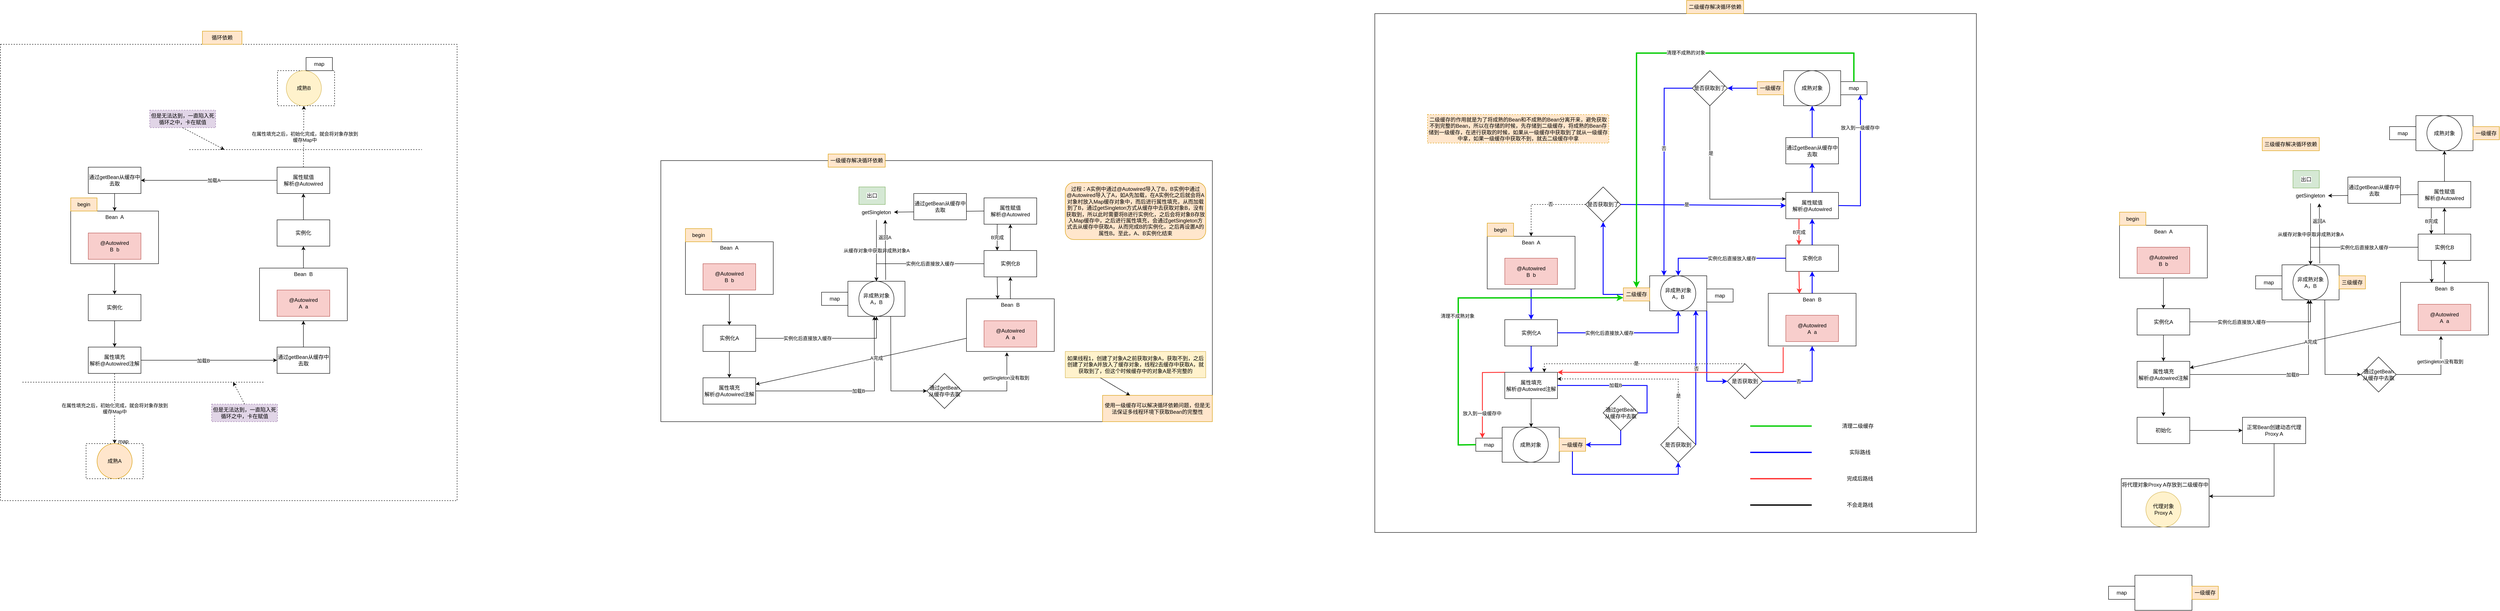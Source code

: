 <mxfile version="15.6.8" type="github">
  <diagram id="7Mt5CVVSelNxjymzTzBY" name="第 1 页">
    <mxGraphModel dx="2002" dy="2294" grid="1" gridSize="10" guides="1" tooltips="1" connect="1" arrows="1" fold="1" page="1" pageScale="1" pageWidth="827" pageHeight="1169" math="0" shadow="0">
      <root>
        <mxCell id="0" />
        <mxCell id="1" parent="0" />
        <mxCell id="RlzC71JplKeRwMho_cgY-172" value="" style="rounded=0;whiteSpace=wrap;html=1;labelBackgroundColor=none;fillColor=default;verticalAlign=middle;" vertex="1" parent="1">
          <mxGeometry x="3280" y="-260" width="1370" height="1182.5" as="geometry" />
        </mxCell>
        <mxCell id="L_R_OmYirzBTy0bWvh7I-122" value="" style="rounded=0;whiteSpace=wrap;html=1;glass=0;labelBackgroundColor=default;fontColor=default;strokeColor=default;fillColor=default;verticalAlign=middle;" parent="1" vertex="1">
          <mxGeometry x="1654" y="75" width="1256" height="595" as="geometry" />
        </mxCell>
        <mxCell id="L_R_OmYirzBTy0bWvh7I-49" value="" style="rounded=0;whiteSpace=wrap;html=1;dashed=1;labelBackgroundColor=none;fontColor=default;strokeColor=default;fillColor=default;verticalAlign=middle;" parent="1" vertex="1">
          <mxGeometry x="150" y="-190" width="1040" height="1040" as="geometry" />
        </mxCell>
        <mxCell id="L_R_OmYirzBTy0bWvh7I-1" value="循环依赖" style="text;html=1;strokeColor=#d79b00;fillColor=#ffe6cc;align=center;verticalAlign=middle;whiteSpace=wrap;rounded=0;fontColor=default;" parent="1" vertex="1">
          <mxGeometry x="610" y="-220" width="90" height="30" as="geometry" />
        </mxCell>
        <mxCell id="L_R_OmYirzBTy0bWvh7I-6" value="" style="edgeStyle=orthogonalEdgeStyle;rounded=0;orthogonalLoop=1;jettySize=auto;html=1;fontColor=default;" parent="1" source="L_R_OmYirzBTy0bWvh7I-2" target="L_R_OmYirzBTy0bWvh7I-5" edge="1">
          <mxGeometry relative="1" as="geometry" />
        </mxCell>
        <mxCell id="L_R_OmYirzBTy0bWvh7I-2" value="Bean&amp;nbsp; A" style="rounded=0;whiteSpace=wrap;html=1;fontColor=default;fillColor=default;strokeColor=default;verticalAlign=top;" parent="1" vertex="1">
          <mxGeometry x="310" y="190" width="200" height="120" as="geometry" />
        </mxCell>
        <mxCell id="L_R_OmYirzBTy0bWvh7I-3" value="begin" style="text;html=1;strokeColor=#d79b00;fillColor=#ffe6cc;align=center;verticalAlign=middle;whiteSpace=wrap;rounded=0;fontColor=default;" parent="1" vertex="1">
          <mxGeometry x="310" y="160" width="60" height="30" as="geometry" />
        </mxCell>
        <mxCell id="L_R_OmYirzBTy0bWvh7I-4" value="@Autowired&lt;br&gt;B&amp;nbsp; b" style="rounded=0;whiteSpace=wrap;html=1;strokeColor=#b85450;fillColor=#f8cecc;fontColor=default;" parent="1" vertex="1">
          <mxGeometry x="350" y="240" width="120" height="60" as="geometry" />
        </mxCell>
        <mxCell id="L_R_OmYirzBTy0bWvh7I-8" value="" style="edgeStyle=orthogonalEdgeStyle;rounded=0;orthogonalLoop=1;jettySize=auto;html=1;fontColor=default;" parent="1" source="L_R_OmYirzBTy0bWvh7I-5" target="L_R_OmYirzBTy0bWvh7I-7" edge="1">
          <mxGeometry relative="1" as="geometry" />
        </mxCell>
        <mxCell id="L_R_OmYirzBTy0bWvh7I-5" value="实例化" style="whiteSpace=wrap;html=1;rounded=0;verticalAlign=middle;fillColor=default;strokeColor=default;fontColor=default;" parent="1" vertex="1">
          <mxGeometry x="350" y="380" width="120" height="60" as="geometry" />
        </mxCell>
        <mxCell id="L_R_OmYirzBTy0bWvh7I-10" value="" style="edgeStyle=orthogonalEdgeStyle;rounded=0;orthogonalLoop=1;jettySize=auto;html=1;fontColor=default;strokeColor=default;labelBackgroundColor=default;" parent="1" source="L_R_OmYirzBTy0bWvh7I-7" target="L_R_OmYirzBTy0bWvh7I-9" edge="1">
          <mxGeometry relative="1" as="geometry" />
        </mxCell>
        <mxCell id="L_R_OmYirzBTy0bWvh7I-11" value="加载B" style="edgeLabel;html=1;align=center;verticalAlign=middle;resizable=0;points=[];fontColor=default;" parent="L_R_OmYirzBTy0bWvh7I-10" vertex="1" connectable="0">
          <mxGeometry x="-0.084" y="-1" relative="1" as="geometry">
            <mxPoint as="offset" />
          </mxGeometry>
        </mxCell>
        <mxCell id="L_R_OmYirzBTy0bWvh7I-7" value="属性填充&lt;br&gt;解析@Autowired注解" style="whiteSpace=wrap;html=1;rounded=0;fillColor=default;strokeColor=default;fontColor=default;" parent="1" vertex="1">
          <mxGeometry x="350" y="500" width="120" height="60" as="geometry" />
        </mxCell>
        <mxCell id="L_R_OmYirzBTy0bWvh7I-9" value="通过getBean从缓存中去取" style="whiteSpace=wrap;html=1;rounded=0;fillColor=default;strokeColor=default;fontColor=default;" parent="1" vertex="1">
          <mxGeometry x="780" y="500" width="120" height="60" as="geometry" />
        </mxCell>
        <mxCell id="L_R_OmYirzBTy0bWvh7I-16" value="" style="edgeStyle=orthogonalEdgeStyle;rounded=0;orthogonalLoop=1;jettySize=auto;html=1;labelBackgroundColor=default;fontColor=default;strokeColor=default;" parent="1" source="L_R_OmYirzBTy0bWvh7I-12" target="L_R_OmYirzBTy0bWvh7I-15" edge="1">
          <mxGeometry relative="1" as="geometry" />
        </mxCell>
        <mxCell id="L_R_OmYirzBTy0bWvh7I-12" value="Bean&amp;nbsp; B" style="rounded=0;whiteSpace=wrap;html=1;fontColor=default;fillColor=default;strokeColor=default;verticalAlign=top;" parent="1" vertex="1">
          <mxGeometry x="740" y="320" width="200" height="120" as="geometry" />
        </mxCell>
        <mxCell id="L_R_OmYirzBTy0bWvh7I-13" value="@Autowired&lt;br&gt;A&amp;nbsp; a" style="rounded=0;whiteSpace=wrap;html=1;strokeColor=#b85450;fillColor=#f8cecc;fontColor=default;" parent="1" vertex="1">
          <mxGeometry x="780" y="370" width="120" height="60" as="geometry" />
        </mxCell>
        <mxCell id="L_R_OmYirzBTy0bWvh7I-14" value="" style="endArrow=classic;html=1;rounded=0;labelBackgroundColor=default;fontColor=default;strokeColor=default;entryX=0.5;entryY=1;entryDx=0;entryDy=0;exitX=0.5;exitY=0;exitDx=0;exitDy=0;" parent="1" source="L_R_OmYirzBTy0bWvh7I-9" target="L_R_OmYirzBTy0bWvh7I-12" edge="1">
          <mxGeometry width="50" height="50" relative="1" as="geometry">
            <mxPoint x="1040" y="540" as="sourcePoint" />
            <mxPoint x="1090" y="490" as="targetPoint" />
          </mxGeometry>
        </mxCell>
        <mxCell id="L_R_OmYirzBTy0bWvh7I-18" value="" style="edgeStyle=orthogonalEdgeStyle;rounded=0;orthogonalLoop=1;jettySize=auto;html=1;labelBackgroundColor=default;fontColor=default;strokeColor=default;" parent="1" source="L_R_OmYirzBTy0bWvh7I-15" target="L_R_OmYirzBTy0bWvh7I-17" edge="1">
          <mxGeometry relative="1" as="geometry" />
        </mxCell>
        <mxCell id="L_R_OmYirzBTy0bWvh7I-15" value="实例化" style="whiteSpace=wrap;html=1;rounded=0;verticalAlign=middle;fillColor=default;strokeColor=default;fontColor=default;" parent="1" vertex="1">
          <mxGeometry x="780" y="210" width="120" height="60" as="geometry" />
        </mxCell>
        <mxCell id="L_R_OmYirzBTy0bWvh7I-20" value="" style="edgeStyle=orthogonalEdgeStyle;rounded=0;orthogonalLoop=1;jettySize=auto;html=1;labelBackgroundColor=default;fontColor=default;strokeColor=default;" parent="1" source="L_R_OmYirzBTy0bWvh7I-17" target="L_R_OmYirzBTy0bWvh7I-19" edge="1">
          <mxGeometry relative="1" as="geometry" />
        </mxCell>
        <mxCell id="L_R_OmYirzBTy0bWvh7I-21" value="加载A" style="edgeLabel;html=1;align=center;verticalAlign=middle;resizable=0;points=[];fontColor=default;" parent="L_R_OmYirzBTy0bWvh7I-20" vertex="1" connectable="0">
          <mxGeometry x="-0.071" relative="1" as="geometry">
            <mxPoint as="offset" />
          </mxGeometry>
        </mxCell>
        <mxCell id="L_R_OmYirzBTy0bWvh7I-17" value="属性赋值&lt;br&gt;解析@Autowired" style="whiteSpace=wrap;html=1;rounded=0;fillColor=default;strokeColor=default;fontColor=default;" parent="1" vertex="1">
          <mxGeometry x="780" y="90" width="120" height="60" as="geometry" />
        </mxCell>
        <mxCell id="L_R_OmYirzBTy0bWvh7I-19" value="通过getBean从缓存中去取" style="whiteSpace=wrap;html=1;rounded=0;fillColor=default;strokeColor=default;fontColor=default;" parent="1" vertex="1">
          <mxGeometry x="350" y="90" width="120" height="60" as="geometry" />
        </mxCell>
        <mxCell id="L_R_OmYirzBTy0bWvh7I-22" value="" style="endArrow=classic;html=1;rounded=0;labelBackgroundColor=default;fontColor=default;strokeColor=default;entryX=0.5;entryY=0;entryDx=0;entryDy=0;exitX=0.5;exitY=1;exitDx=0;exitDy=0;" parent="1" source="L_R_OmYirzBTy0bWvh7I-19" target="L_R_OmYirzBTy0bWvh7I-2" edge="1">
          <mxGeometry width="50" height="50" relative="1" as="geometry">
            <mxPoint x="600" y="260" as="sourcePoint" />
            <mxPoint x="650" y="210" as="targetPoint" />
          </mxGeometry>
        </mxCell>
        <mxCell id="L_R_OmYirzBTy0bWvh7I-23" value="" style="whiteSpace=wrap;html=1;rounded=0;fillColor=default;strokeColor=default;fontColor=default;dashed=1;" parent="1" vertex="1">
          <mxGeometry x="345" y="720" width="130" height="80" as="geometry" />
        </mxCell>
        <mxCell id="L_R_OmYirzBTy0bWvh7I-29" value="&lt;span&gt;成熟A&lt;/span&gt;" style="ellipse;whiteSpace=wrap;html=1;aspect=fixed;strokeColor=#d79b00;fillColor=#ffe6cc;verticalAlign=middle;fontColor=default;" parent="1" vertex="1">
          <mxGeometry x="370" y="720" width="80" height="80" as="geometry" />
        </mxCell>
        <mxCell id="L_R_OmYirzBTy0bWvh7I-30" value="map" style="text;html=1;strokeColor=none;fillColor=none;align=center;verticalAlign=middle;whiteSpace=wrap;rounded=0;fontColor=default;" parent="1" vertex="1">
          <mxGeometry x="400" y="700" width="60" height="30" as="geometry" />
        </mxCell>
        <mxCell id="L_R_OmYirzBTy0bWvh7I-31" value="" style="endArrow=classic;html=1;rounded=0;labelBackgroundColor=default;fontColor=default;strokeColor=default;exitX=0.5;exitY=1;exitDx=0;exitDy=0;dashed=1;" parent="1" source="L_R_OmYirzBTy0bWvh7I-7" edge="1">
          <mxGeometry width="50" height="50" relative="1" as="geometry">
            <mxPoint x="480" y="650" as="sourcePoint" />
            <mxPoint x="410" y="720" as="targetPoint" />
          </mxGeometry>
        </mxCell>
        <mxCell id="L_R_OmYirzBTy0bWvh7I-32" value="在属性填充之后，初始化完成，就会将对象存放到&lt;br&gt;缓存Map中" style="edgeLabel;html=1;align=center;verticalAlign=middle;resizable=0;points=[];fontColor=default;" parent="L_R_OmYirzBTy0bWvh7I-31" vertex="1" connectable="0">
          <mxGeometry x="-0.163" relative="1" as="geometry">
            <mxPoint y="13" as="offset" />
          </mxGeometry>
        </mxCell>
        <mxCell id="L_R_OmYirzBTy0bWvh7I-38" value="" style="whiteSpace=wrap;html=1;rounded=0;fillColor=default;strokeColor=default;fontColor=default;dashed=1;" parent="1" vertex="1">
          <mxGeometry x="781" y="-130" width="130" height="80" as="geometry" />
        </mxCell>
        <mxCell id="L_R_OmYirzBTy0bWvh7I-39" value="&lt;span&gt;成熟B&lt;/span&gt;" style="ellipse;whiteSpace=wrap;html=1;aspect=fixed;strokeColor=#d6b656;fillColor=#fff2cc;verticalAlign=middle;fontColor=default;" parent="1" vertex="1">
          <mxGeometry x="801" y="-130" width="80" height="80" as="geometry" />
        </mxCell>
        <mxCell id="L_R_OmYirzBTy0bWvh7I-40" value="map" style="text;html=1;strokeColor=default;fillColor=default;align=center;verticalAlign=middle;whiteSpace=wrap;rounded=0;fontColor=default;" parent="1" vertex="1">
          <mxGeometry x="846" y="-160" width="60" height="30" as="geometry" />
        </mxCell>
        <mxCell id="L_R_OmYirzBTy0bWvh7I-41" value="" style="endArrow=classic;html=1;rounded=0;labelBackgroundColor=default;fontColor=default;strokeColor=default;exitX=0.5;exitY=0;exitDx=0;exitDy=0;dashed=1;fillColor=default;entryX=0.5;entryY=1;entryDx=0;entryDy=0;" parent="1" source="L_R_OmYirzBTy0bWvh7I-17" target="L_R_OmYirzBTy0bWvh7I-39" edge="1">
          <mxGeometry width="50" height="50" relative="1" as="geometry">
            <mxPoint x="825" y="-290" as="sourcePoint" />
            <mxPoint x="970" as="targetPoint" />
          </mxGeometry>
        </mxCell>
        <mxCell id="L_R_OmYirzBTy0bWvh7I-42" value="在属性填充之后，初始化完成，就会将对象存放到&lt;br&gt;缓存Map中" style="edgeLabel;html=1;align=center;verticalAlign=middle;resizable=0;points=[];fontColor=default;labelBackgroundColor=default;" parent="L_R_OmYirzBTy0bWvh7I-41" vertex="1" connectable="0">
          <mxGeometry x="-0.163" relative="1" as="geometry">
            <mxPoint x="2" y="-11" as="offset" />
          </mxGeometry>
        </mxCell>
        <mxCell id="L_R_OmYirzBTy0bWvh7I-43" value="" style="endArrow=none;dashed=1;html=1;rounded=0;labelBackgroundColor=default;fontColor=default;strokeColor=default;fillColor=default;" parent="1" edge="1">
          <mxGeometry width="50" height="50" relative="1" as="geometry">
            <mxPoint x="200" y="580" as="sourcePoint" />
            <mxPoint x="750" y="580" as="targetPoint" />
          </mxGeometry>
        </mxCell>
        <mxCell id="L_R_OmYirzBTy0bWvh7I-44" value="" style="endArrow=none;dashed=1;html=1;rounded=0;labelBackgroundColor=default;fontColor=default;strokeColor=default;fillColor=default;" parent="1" edge="1">
          <mxGeometry width="50" height="50" relative="1" as="geometry">
            <mxPoint x="580" y="50" as="sourcePoint" />
            <mxPoint x="1110" y="50" as="targetPoint" />
          </mxGeometry>
        </mxCell>
        <mxCell id="L_R_OmYirzBTy0bWvh7I-45" value="但是无法达到，一直陷入死循环之中，卡在赋值" style="text;html=1;strokeColor=#9673a6;fillColor=#e1d5e7;align=center;verticalAlign=middle;whiteSpace=wrap;rounded=0;dashed=1;labelBackgroundColor=none;fontColor=default;" parent="1" vertex="1">
          <mxGeometry x="631" y="630" width="150" height="40" as="geometry" />
        </mxCell>
        <mxCell id="L_R_OmYirzBTy0bWvh7I-46" value="" style="endArrow=classic;html=1;rounded=0;dashed=1;labelBackgroundColor=default;fontColor=default;strokeColor=default;fillColor=default;exitX=0.5;exitY=0;exitDx=0;exitDy=0;" parent="1" source="L_R_OmYirzBTy0bWvh7I-45" edge="1">
          <mxGeometry width="50" height="50" relative="1" as="geometry">
            <mxPoint x="630" y="630" as="sourcePoint" />
            <mxPoint x="680" y="580" as="targetPoint" />
          </mxGeometry>
        </mxCell>
        <mxCell id="L_R_OmYirzBTy0bWvh7I-47" value="但是无法达到，一直陷入死循环之中，卡在赋值" style="text;html=1;strokeColor=#9673a6;fillColor=#e1d5e7;align=center;verticalAlign=middle;whiteSpace=wrap;rounded=0;dashed=1;labelBackgroundColor=none;fontColor=default;" parent="1" vertex="1">
          <mxGeometry x="490" y="-40" width="150" height="40" as="geometry" />
        </mxCell>
        <mxCell id="L_R_OmYirzBTy0bWvh7I-48" value="" style="endArrow=classic;html=1;rounded=0;dashed=1;labelBackgroundColor=default;fontColor=default;strokeColor=default;fillColor=default;exitX=0.5;exitY=1;exitDx=0;exitDy=0;" parent="1" source="L_R_OmYirzBTy0bWvh7I-47" edge="1">
          <mxGeometry width="50" height="50" relative="1" as="geometry">
            <mxPoint x="489" y="-40" as="sourcePoint" />
            <mxPoint x="660" y="50" as="targetPoint" />
          </mxGeometry>
        </mxCell>
        <mxCell id="L_R_OmYirzBTy0bWvh7I-51" value="一级缓存解决循环依赖" style="text;html=1;strokeColor=#d79b00;fillColor=#ffe6cc;align=center;verticalAlign=middle;whiteSpace=wrap;rounded=0;fontColor=default;" parent="1" vertex="1">
          <mxGeometry x="2035" y="60" width="130" height="30" as="geometry" />
        </mxCell>
        <mxCell id="L_R_OmYirzBTy0bWvh7I-52" value="" style="edgeStyle=orthogonalEdgeStyle;rounded=0;orthogonalLoop=1;jettySize=auto;html=1;fontColor=default;" parent="1" source="L_R_OmYirzBTy0bWvh7I-53" target="L_R_OmYirzBTy0bWvh7I-57" edge="1">
          <mxGeometry relative="1" as="geometry" />
        </mxCell>
        <mxCell id="L_R_OmYirzBTy0bWvh7I-53" value="Bean&amp;nbsp; A" style="rounded=0;whiteSpace=wrap;html=1;fontColor=default;fillColor=default;strokeColor=default;verticalAlign=top;" parent="1" vertex="1">
          <mxGeometry x="1710" y="260" width="200" height="120" as="geometry" />
        </mxCell>
        <mxCell id="L_R_OmYirzBTy0bWvh7I-54" value="begin" style="text;html=1;strokeColor=#d79b00;fillColor=#ffe6cc;align=center;verticalAlign=middle;whiteSpace=wrap;rounded=0;fontColor=default;" parent="1" vertex="1">
          <mxGeometry x="1710" y="230" width="60" height="30" as="geometry" />
        </mxCell>
        <mxCell id="L_R_OmYirzBTy0bWvh7I-55" value="@Autowired&lt;br&gt;B&amp;nbsp; b" style="rounded=0;whiteSpace=wrap;html=1;strokeColor=#b85450;fillColor=#f8cecc;fontColor=default;" parent="1" vertex="1">
          <mxGeometry x="1750" y="310" width="120" height="60" as="geometry" />
        </mxCell>
        <mxCell id="L_R_OmYirzBTy0bWvh7I-56" value="" style="edgeStyle=orthogonalEdgeStyle;rounded=0;orthogonalLoop=1;jettySize=auto;html=1;fontColor=default;" parent="1" source="L_R_OmYirzBTy0bWvh7I-57" target="L_R_OmYirzBTy0bWvh7I-60" edge="1">
          <mxGeometry relative="1" as="geometry" />
        </mxCell>
        <mxCell id="L_R_OmYirzBTy0bWvh7I-57" value="实例化A" style="whiteSpace=wrap;html=1;rounded=0;verticalAlign=middle;fillColor=default;strokeColor=default;fontColor=default;" parent="1" vertex="1">
          <mxGeometry x="1750" y="450" width="120" height="60" as="geometry" />
        </mxCell>
        <mxCell id="L_R_OmYirzBTy0bWvh7I-58" value="" style="edgeStyle=orthogonalEdgeStyle;rounded=0;orthogonalLoop=1;jettySize=auto;html=1;fontColor=default;strokeColor=default;labelBackgroundColor=default;" parent="1" source="L_R_OmYirzBTy0bWvh7I-60" edge="1">
          <mxGeometry relative="1" as="geometry">
            <mxPoint x="2140" y="430" as="targetPoint" />
          </mxGeometry>
        </mxCell>
        <mxCell id="L_R_OmYirzBTy0bWvh7I-59" value="加载B" style="edgeLabel;html=1;align=center;verticalAlign=middle;resizable=0;points=[];fontColor=default;labelBackgroundColor=default;" parent="L_R_OmYirzBTy0bWvh7I-58" vertex="1" connectable="0">
          <mxGeometry x="-0.084" y="-1" relative="1" as="geometry">
            <mxPoint x="32" y="-1" as="offset" />
          </mxGeometry>
        </mxCell>
        <mxCell id="L_R_OmYirzBTy0bWvh7I-60" value="属性填充&lt;br&gt;解析@Autowired注解" style="whiteSpace=wrap;html=1;rounded=0;fillColor=default;strokeColor=default;fontColor=default;" parent="1" vertex="1">
          <mxGeometry x="1750" y="570" width="120" height="60" as="geometry" />
        </mxCell>
        <mxCell id="L_R_OmYirzBTy0bWvh7I-62" value="" style="edgeStyle=orthogonalEdgeStyle;rounded=0;orthogonalLoop=1;jettySize=auto;html=1;labelBackgroundColor=default;fontColor=default;strokeColor=default;" parent="1" source="L_R_OmYirzBTy0bWvh7I-63" target="L_R_OmYirzBTy0bWvh7I-67" edge="1">
          <mxGeometry relative="1" as="geometry" />
        </mxCell>
        <mxCell id="L_R_OmYirzBTy0bWvh7I-63" value="Bean&amp;nbsp; B" style="rounded=0;whiteSpace=wrap;html=1;fontColor=default;fillColor=default;strokeColor=default;verticalAlign=top;" parent="1" vertex="1">
          <mxGeometry x="2350" y="390" width="200" height="120" as="geometry" />
        </mxCell>
        <mxCell id="L_R_OmYirzBTy0bWvh7I-64" value="@Autowired&lt;br&gt;A&amp;nbsp; a" style="rounded=0;whiteSpace=wrap;html=1;strokeColor=#b85450;fillColor=#f8cecc;fontColor=default;" parent="1" vertex="1">
          <mxGeometry x="2390" y="440" width="120" height="60" as="geometry" />
        </mxCell>
        <mxCell id="L_R_OmYirzBTy0bWvh7I-66" value="" style="edgeStyle=orthogonalEdgeStyle;rounded=0;orthogonalLoop=1;jettySize=auto;html=1;labelBackgroundColor=default;fontColor=default;strokeColor=default;" parent="1" source="L_R_OmYirzBTy0bWvh7I-67" target="L_R_OmYirzBTy0bWvh7I-70" edge="1">
          <mxGeometry relative="1" as="geometry" />
        </mxCell>
        <mxCell id="L_R_OmYirzBTy0bWvh7I-67" value="实例化B" style="whiteSpace=wrap;html=1;rounded=0;verticalAlign=middle;fillColor=default;strokeColor=default;fontColor=default;" parent="1" vertex="1">
          <mxGeometry x="2390" y="280" width="120" height="60" as="geometry" />
        </mxCell>
        <mxCell id="L_R_OmYirzBTy0bWvh7I-70" value="属性赋值&lt;br&gt;解析@Autowired" style="whiteSpace=wrap;html=1;rounded=0;fillColor=default;strokeColor=default;fontColor=default;" parent="1" vertex="1">
          <mxGeometry x="2390" y="160" width="120" height="60" as="geometry" />
        </mxCell>
        <mxCell id="L_R_OmYirzBTy0bWvh7I-73" value="" style="whiteSpace=wrap;html=1;rounded=0;fillColor=default;strokeColor=default;fontColor=default;" parent="1" vertex="1">
          <mxGeometry x="2080" y="350" width="130" height="80" as="geometry" />
        </mxCell>
        <mxCell id="L_R_OmYirzBTy0bWvh7I-74" value="&lt;span&gt;非成熟对象&lt;br&gt;A，B&lt;br&gt;&lt;/span&gt;" style="ellipse;whiteSpace=wrap;html=1;aspect=fixed;strokeColor=default;fillColor=default;verticalAlign=middle;fontColor=default;" parent="1" vertex="1">
          <mxGeometry x="2105" y="350" width="80" height="80" as="geometry" />
        </mxCell>
        <mxCell id="L_R_OmYirzBTy0bWvh7I-75" value="map" style="text;html=1;strokeColor=default;fillColor=default;align=center;verticalAlign=middle;whiteSpace=wrap;rounded=0;fontColor=default;" parent="1" vertex="1">
          <mxGeometry x="2020" y="375" width="60" height="30" as="geometry" />
        </mxCell>
        <mxCell id="L_R_OmYirzBTy0bWvh7I-91" value="" style="endArrow=classic;html=1;rounded=0;labelBackgroundColor=default;fontColor=default;strokeColor=default;fillColor=default;exitX=1;exitY=0.5;exitDx=0;exitDy=0;entryX=0.5;entryY=1;entryDx=0;entryDy=0;" parent="1" source="L_R_OmYirzBTy0bWvh7I-57" target="L_R_OmYirzBTy0bWvh7I-74" edge="1">
          <mxGeometry width="50" height="50" relative="1" as="geometry">
            <mxPoint x="2120" y="500" as="sourcePoint" />
            <mxPoint x="2170" y="450" as="targetPoint" />
            <Array as="points">
              <mxPoint x="2145" y="480" />
            </Array>
          </mxGeometry>
        </mxCell>
        <mxCell id="L_R_OmYirzBTy0bWvh7I-92" value="实例化后直接放入缓存" style="edgeLabel;html=1;align=center;verticalAlign=middle;resizable=0;points=[];fontColor=default;" parent="L_R_OmYirzBTy0bWvh7I-91" vertex="1" connectable="0">
          <mxGeometry x="-0.274" relative="1" as="geometry">
            <mxPoint as="offset" />
          </mxGeometry>
        </mxCell>
        <mxCell id="L_R_OmYirzBTy0bWvh7I-93" value="" style="endArrow=classic;html=1;rounded=0;labelBackgroundColor=default;fontColor=default;strokeColor=default;fillColor=default;exitX=0;exitY=0.5;exitDx=0;exitDy=0;entryX=0.5;entryY=0;entryDx=0;entryDy=0;" parent="1" source="L_R_OmYirzBTy0bWvh7I-67" target="L_R_OmYirzBTy0bWvh7I-74" edge="1">
          <mxGeometry width="50" height="50" relative="1" as="geometry">
            <mxPoint x="2180" y="280" as="sourcePoint" />
            <mxPoint x="2230" y="230" as="targetPoint" />
            <Array as="points">
              <mxPoint x="2145" y="310" />
            </Array>
          </mxGeometry>
        </mxCell>
        <mxCell id="L_R_OmYirzBTy0bWvh7I-94" value="实例化后直接放入缓存" style="edgeLabel;html=1;align=center;verticalAlign=middle;resizable=0;points=[];fontColor=default;" parent="L_R_OmYirzBTy0bWvh7I-93" vertex="1" connectable="0">
          <mxGeometry x="-0.137" relative="1" as="geometry">
            <mxPoint as="offset" />
          </mxGeometry>
        </mxCell>
        <mxCell id="L_R_OmYirzBTy0bWvh7I-96" value="" style="endArrow=classic;html=1;rounded=0;labelBackgroundColor=default;fontColor=default;strokeColor=default;fillColor=default;exitX=0;exitY=0.5;exitDx=0;exitDy=0;entryX=1;entryY=0.5;entryDx=0;entryDy=0;" parent="1" source="L_R_OmYirzBTy0bWvh7I-70" target="L_R_OmYirzBTy0bWvh7I-98" edge="1">
          <mxGeometry width="50" height="50" relative="1" as="geometry">
            <mxPoint x="2180" y="210" as="sourcePoint" />
            <mxPoint x="2180" y="190" as="targetPoint" />
          </mxGeometry>
        </mxCell>
        <mxCell id="L_R_OmYirzBTy0bWvh7I-98" value="getSingleton" style="text;html=1;strokeColor=none;fillColor=none;align=center;verticalAlign=middle;whiteSpace=wrap;rounded=0;dashed=1;labelBackgroundColor=default;fontColor=default;" parent="1" vertex="1">
          <mxGeometry x="2105" y="175" width="80" height="35" as="geometry" />
        </mxCell>
        <mxCell id="L_R_OmYirzBTy0bWvh7I-99" value="出口" style="text;html=1;strokeColor=#82b366;fillColor=#d5e8d4;align=center;verticalAlign=middle;whiteSpace=wrap;rounded=0;labelBackgroundColor=default;fontColor=default;" parent="1" vertex="1">
          <mxGeometry x="2105" y="135" width="60" height="40" as="geometry" />
        </mxCell>
        <mxCell id="L_R_OmYirzBTy0bWvh7I-100" value="从缓存对象中获取非成熟对象A" style="endArrow=classic;html=1;rounded=0;labelBackgroundColor=default;fontColor=default;strokeColor=default;fillColor=default;entryX=0.5;entryY=0;entryDx=0;entryDy=0;" parent="1" target="L_R_OmYirzBTy0bWvh7I-74" edge="1">
          <mxGeometry width="50" height="50" relative="1" as="geometry">
            <mxPoint x="2145" y="210" as="sourcePoint" />
            <mxPoint x="2070" y="240" as="targetPoint" />
          </mxGeometry>
        </mxCell>
        <mxCell id="L_R_OmYirzBTy0bWvh7I-105" value="B完成" style="endArrow=classic;html=1;rounded=0;labelBackgroundColor=default;fontColor=default;strokeColor=default;fillColor=default;entryX=0.25;entryY=0;entryDx=0;entryDy=0;exitX=0.25;exitY=1;exitDx=0;exitDy=0;" parent="1" source="L_R_OmYirzBTy0bWvh7I-70" target="L_R_OmYirzBTy0bWvh7I-67" edge="1">
          <mxGeometry width="50" height="50" relative="1" as="geometry">
            <mxPoint x="2310" y="270" as="sourcePoint" />
            <mxPoint x="2360" y="220" as="targetPoint" />
          </mxGeometry>
        </mxCell>
        <mxCell id="L_R_OmYirzBTy0bWvh7I-106" value="" style="endArrow=classic;html=1;rounded=0;labelBackgroundColor=default;fontColor=default;strokeColor=default;fillColor=default;entryX=0.355;entryY=0.008;entryDx=0;entryDy=0;entryPerimeter=0;exitX=0.25;exitY=1;exitDx=0;exitDy=0;" parent="1" source="L_R_OmYirzBTy0bWvh7I-67" target="L_R_OmYirzBTy0bWvh7I-63" edge="1">
          <mxGeometry width="50" height="50" relative="1" as="geometry">
            <mxPoint x="2290" y="400" as="sourcePoint" />
            <mxPoint x="2340" y="350" as="targetPoint" />
          </mxGeometry>
        </mxCell>
        <mxCell id="L_R_OmYirzBTy0bWvh7I-107" value="" style="endArrow=classic;html=1;rounded=0;labelBackgroundColor=default;fontColor=default;strokeColor=default;fillColor=default;entryX=1;entryY=0.25;entryDx=0;entryDy=0;exitX=0;exitY=0.75;exitDx=0;exitDy=0;" parent="1" source="L_R_OmYirzBTy0bWvh7I-63" target="L_R_OmYirzBTy0bWvh7I-60" edge="1">
          <mxGeometry width="50" height="50" relative="1" as="geometry">
            <mxPoint x="2140" y="570" as="sourcePoint" />
            <mxPoint x="2190" y="520" as="targetPoint" />
          </mxGeometry>
        </mxCell>
        <mxCell id="L_R_OmYirzBTy0bWvh7I-108" value="A完成" style="edgeLabel;html=1;align=center;verticalAlign=middle;resizable=0;points=[];fontColor=default;" parent="L_R_OmYirzBTy0bWvh7I-107" vertex="1" connectable="0">
          <mxGeometry x="-0.146" relative="1" as="geometry">
            <mxPoint as="offset" />
          </mxGeometry>
        </mxCell>
        <mxCell id="L_R_OmYirzBTy0bWvh7I-110" value="过程：A实例中通过@Autowired导入了B，B实例中通过@Autowired导入了A，如A先加载，在A实例化之后就会将A对象村放入Map缓存对象中，而后进行属性填充，从而加载到了B，通过getSingleton方式从缓存中去获取对象B，没有获取到，所以此时需要将B进行实例化，之后会将对象B存放入Map缓存中，之后进行属性填充，会通过getSingleton方式去从缓存中获取A，从而完成B的实例化，之后再设置A的属性B。至此，A、B实例化结束" style="text;html=1;align=center;verticalAlign=middle;whiteSpace=wrap;rounded=1;labelBackgroundColor=none;fillColor=#ffe6cc;strokeColor=#d79b00;fontColor=default;glass=0;" parent="1" vertex="1">
          <mxGeometry x="2575" y="125" width="320" height="130" as="geometry" />
        </mxCell>
        <mxCell id="L_R_OmYirzBTy0bWvh7I-71" value="通过getBean从缓存中去取" style="whiteSpace=wrap;html=1;rounded=0;fillColor=default;strokeColor=default;fontColor=default;" parent="1" vertex="1">
          <mxGeometry x="2230" y="150" width="120" height="60" as="geometry" />
        </mxCell>
        <mxCell id="L_R_OmYirzBTy0bWvh7I-115" value="" style="endArrow=classic;html=1;rounded=0;labelBackgroundColor=default;fontColor=default;strokeColor=default;fillColor=default;exitX=0.75;exitY=1;exitDx=0;exitDy=0;entryX=0;entryY=0.5;entryDx=0;entryDy=0;" parent="1" source="L_R_OmYirzBTy0bWvh7I-73" target="L_R_OmYirzBTy0bWvh7I-116" edge="1">
          <mxGeometry width="50" height="50" relative="1" as="geometry">
            <mxPoint x="2180" y="599.5" as="sourcePoint" />
            <mxPoint x="2300" y="599.5" as="targetPoint" />
            <Array as="points">
              <mxPoint x="2178" y="600" />
            </Array>
          </mxGeometry>
        </mxCell>
        <mxCell id="L_R_OmYirzBTy0bWvh7I-116" value="&lt;span style=&quot;font-family: &amp;quot;helvetica&amp;quot;&quot;&gt;通过getBean从缓存中去取&lt;/span&gt;" style="rhombus;whiteSpace=wrap;html=1;rounded=0;glass=0;labelBackgroundColor=none;fontColor=default;strokeColor=default;fillColor=default;verticalAlign=middle;" parent="1" vertex="1">
          <mxGeometry x="2260" y="560" width="80" height="80" as="geometry" />
        </mxCell>
        <mxCell id="L_R_OmYirzBTy0bWvh7I-117" value="" style="endArrow=classic;html=1;rounded=0;labelBackgroundColor=default;fontColor=default;strokeColor=default;fillColor=default;exitX=1;exitY=0.5;exitDx=0;exitDy=0;entryX=0.46;entryY=1.017;entryDx=0;entryDy=0;entryPerimeter=0;" parent="1" source="L_R_OmYirzBTy0bWvh7I-116" target="L_R_OmYirzBTy0bWvh7I-63" edge="1">
          <mxGeometry width="50" height="50" relative="1" as="geometry">
            <mxPoint x="2400" y="630" as="sourcePoint" />
            <mxPoint x="2440" y="600" as="targetPoint" />
            <Array as="points">
              <mxPoint x="2442" y="600" />
            </Array>
          </mxGeometry>
        </mxCell>
        <mxCell id="L_R_OmYirzBTy0bWvh7I-118" value="getSingleton没有取到" style="edgeLabel;html=1;align=center;verticalAlign=middle;resizable=0;points=[];fontColor=default;labelBackgroundColor=default;" parent="L_R_OmYirzBTy0bWvh7I-117" vertex="1" connectable="0">
          <mxGeometry x="-0.337" y="-1" relative="1" as="geometry">
            <mxPoint x="37" y="-31" as="offset" />
          </mxGeometry>
        </mxCell>
        <mxCell id="L_R_OmYirzBTy0bWvh7I-120" value="" style="endArrow=classic;html=1;rounded=0;labelBackgroundColor=default;fontColor=default;strokeColor=default;fillColor=default;entryX=0.75;entryY=1;entryDx=0;entryDy=0;exitX=0.662;exitY=-0.037;exitDx=0;exitDy=0;exitPerimeter=0;" parent="1" source="L_R_OmYirzBTy0bWvh7I-73" target="L_R_OmYirzBTy0bWvh7I-98" edge="1">
          <mxGeometry width="50" height="50" relative="1" as="geometry">
            <mxPoint x="2170" y="310" as="sourcePoint" />
            <mxPoint x="2220" y="260" as="targetPoint" />
          </mxGeometry>
        </mxCell>
        <mxCell id="L_R_OmYirzBTy0bWvh7I-121" value="返回A" style="edgeLabel;html=1;align=center;verticalAlign=middle;resizable=0;points=[];fontColor=default;" parent="L_R_OmYirzBTy0bWvh7I-120" vertex="1" connectable="0">
          <mxGeometry x="0.416" y="2" relative="1" as="geometry">
            <mxPoint as="offset" />
          </mxGeometry>
        </mxCell>
        <mxCell id="L_R_OmYirzBTy0bWvh7I-123" value="使用一级缓存可以解决循环依赖问题，但是无法保证多线程环境下获取Bean的完整性" style="rounded=0;whiteSpace=wrap;html=1;glass=0;labelBackgroundColor=none;strokeColor=#d79b00;fillColor=#ffe6cc;verticalAlign=middle;fontColor=default;" parent="1" vertex="1">
          <mxGeometry x="2660" y="610" width="250" height="60" as="geometry" />
        </mxCell>
        <mxCell id="L_R_OmYirzBTy0bWvh7I-124" value="如果线程1，创建了对象A之前获取对象A，获取不到，之后创建了对象A并放入了缓存对象，线程2去缓存中获取A，就获取到了，但这个时候缓存中的对象A是不完整的" style="text;html=1;strokeColor=#d6b656;fillColor=#fff2cc;align=center;verticalAlign=middle;whiteSpace=wrap;rounded=0;glass=0;labelBackgroundColor=none;fontColor=default;" parent="1" vertex="1">
          <mxGeometry x="2575" y="510" width="320" height="60" as="geometry" />
        </mxCell>
        <mxCell id="L_R_OmYirzBTy0bWvh7I-125" value="" style="endArrow=classic;html=1;rounded=0;labelBackgroundColor=default;fontColor=default;strokeColor=default;fillColor=default;entryX=0.25;entryY=0;entryDx=0;entryDy=0;exitX=0.25;exitY=1;exitDx=0;exitDy=0;" parent="1" source="L_R_OmYirzBTy0bWvh7I-124" target="L_R_OmYirzBTy0bWvh7I-123" edge="1">
          <mxGeometry width="50" height="50" relative="1" as="geometry">
            <mxPoint x="2570" y="640" as="sourcePoint" />
            <mxPoint x="2620" y="590" as="targetPoint" />
          </mxGeometry>
        </mxCell>
        <mxCell id="L_R_OmYirzBTy0bWvh7I-127" value="二级缓存的作用就是为了将成熟的Bean和不成熟的Bean分离开来，避免获取不到完整的Bean，所以在存储的时候，先存储到二级缓存，将成熟的Bean存储到一级缓存，在进行获取的时候，如果从一级缓存中获取到了就从一级缓存中拿，如果一级缓存中获取不到，就去二级缓存中拿" style="text;html=1;strokeColor=#d79b00;fillColor=#ffe6cc;align=center;verticalAlign=middle;whiteSpace=wrap;rounded=0;glass=0;labelBackgroundColor=none;dashed=1;" parent="1" vertex="1">
          <mxGeometry x="3400" y="-30" width="413" height="65" as="geometry" />
        </mxCell>
        <mxCell id="RlzC71JplKeRwMho_cgY-2" value="二级缓存解决循环依赖" style="text;html=1;strokeColor=#d79b00;fillColor=#ffe6cc;align=center;verticalAlign=middle;whiteSpace=wrap;rounded=0;fontColor=default;" vertex="1" parent="1">
          <mxGeometry x="3990" y="-290" width="130" height="30" as="geometry" />
        </mxCell>
        <mxCell id="RlzC71JplKeRwMho_cgY-3" value="" style="edgeStyle=orthogonalEdgeStyle;rounded=0;orthogonalLoop=1;jettySize=auto;html=1;fontColor=default;strokeColor=#0000FF;strokeWidth=2;" edge="1" parent="1" source="RlzC71JplKeRwMho_cgY-4" target="RlzC71JplKeRwMho_cgY-8">
          <mxGeometry relative="1" as="geometry" />
        </mxCell>
        <mxCell id="RlzC71JplKeRwMho_cgY-4" value="Bean&amp;nbsp; A" style="rounded=0;whiteSpace=wrap;html=1;fontColor=default;fillColor=default;strokeColor=default;verticalAlign=top;" vertex="1" parent="1">
          <mxGeometry x="3536" y="247.5" width="200" height="120" as="geometry" />
        </mxCell>
        <mxCell id="RlzC71JplKeRwMho_cgY-5" value="begin" style="text;html=1;strokeColor=#d79b00;fillColor=#ffe6cc;align=center;verticalAlign=middle;whiteSpace=wrap;rounded=0;fontColor=default;" vertex="1" parent="1">
          <mxGeometry x="3536" y="217.5" width="60" height="30" as="geometry" />
        </mxCell>
        <mxCell id="RlzC71JplKeRwMho_cgY-6" value="@Autowired&lt;br&gt;B&amp;nbsp; b" style="rounded=0;whiteSpace=wrap;html=1;strokeColor=#b85450;fillColor=#f8cecc;fontColor=default;" vertex="1" parent="1">
          <mxGeometry x="3576" y="297.5" width="120" height="60" as="geometry" />
        </mxCell>
        <mxCell id="RlzC71JplKeRwMho_cgY-7" value="" style="edgeStyle=orthogonalEdgeStyle;rounded=0;orthogonalLoop=1;jettySize=auto;html=1;fontColor=default;strokeWidth=2;strokeColor=#0000FF;" edge="1" parent="1" source="RlzC71JplKeRwMho_cgY-8" target="RlzC71JplKeRwMho_cgY-11">
          <mxGeometry relative="1" as="geometry" />
        </mxCell>
        <mxCell id="RlzC71JplKeRwMho_cgY-8" value="实例化A" style="whiteSpace=wrap;html=1;rounded=0;verticalAlign=middle;fillColor=default;strokeColor=default;fontColor=default;" vertex="1" parent="1">
          <mxGeometry x="3576" y="437.5" width="120" height="60" as="geometry" />
        </mxCell>
        <mxCell id="RlzC71JplKeRwMho_cgY-9" value="" style="edgeStyle=orthogonalEdgeStyle;rounded=0;orthogonalLoop=1;jettySize=auto;html=1;fontColor=default;strokeColor=#0000FF;labelBackgroundColor=default;entryX=1;entryY=0.5;entryDx=0;entryDy=0;startArrow=none;exitX=0.5;exitY=1;exitDx=0;exitDy=0;strokeWidth=2;" edge="1" parent="1" source="RlzC71JplKeRwMho_cgY-117" target="RlzC71JplKeRwMho_cgY-50">
          <mxGeometry relative="1" as="geometry">
            <mxPoint x="3880" y="790" as="targetPoint" />
          </mxGeometry>
        </mxCell>
        <mxCell id="RlzC71JplKeRwMho_cgY-45" value="" style="edgeStyle=orthogonalEdgeStyle;rounded=0;orthogonalLoop=1;jettySize=auto;html=1;" edge="1" parent="1" source="RlzC71JplKeRwMho_cgY-11">
          <mxGeometry relative="1" as="geometry">
            <mxPoint x="3636" y="682.5" as="targetPoint" />
          </mxGeometry>
        </mxCell>
        <mxCell id="RlzC71JplKeRwMho_cgY-11" value="属性填充&lt;br&gt;解析@Autowired注解" style="whiteSpace=wrap;html=1;rounded=0;fillColor=default;strokeColor=default;fontColor=default;" vertex="1" parent="1">
          <mxGeometry x="3576" y="557.5" width="120" height="60" as="geometry" />
        </mxCell>
        <mxCell id="RlzC71JplKeRwMho_cgY-12" value="" style="edgeStyle=orthogonalEdgeStyle;rounded=0;orthogonalLoop=1;jettySize=auto;html=1;labelBackgroundColor=default;fontColor=default;strokeColor=#0000FF;strokeWidth=2;" edge="1" parent="1" source="RlzC71JplKeRwMho_cgY-13" target="RlzC71JplKeRwMho_cgY-16">
          <mxGeometry relative="1" as="geometry" />
        </mxCell>
        <mxCell id="RlzC71JplKeRwMho_cgY-13" value="Bean&amp;nbsp; B" style="rounded=0;whiteSpace=wrap;html=1;fontColor=default;fillColor=default;strokeColor=default;verticalAlign=top;" vertex="1" parent="1">
          <mxGeometry x="4176" y="377.5" width="200" height="120" as="geometry" />
        </mxCell>
        <mxCell id="RlzC71JplKeRwMho_cgY-14" value="@Autowired&lt;br&gt;A&amp;nbsp; a" style="rounded=0;whiteSpace=wrap;html=1;strokeColor=#b85450;fillColor=#f8cecc;fontColor=default;" vertex="1" parent="1">
          <mxGeometry x="4216" y="427.5" width="120" height="60" as="geometry" />
        </mxCell>
        <mxCell id="RlzC71JplKeRwMho_cgY-15" value="" style="edgeStyle=orthogonalEdgeStyle;rounded=0;orthogonalLoop=1;jettySize=auto;html=1;labelBackgroundColor=default;fontColor=default;strokeColor=#0000FF;strokeWidth=2;" edge="1" parent="1" source="RlzC71JplKeRwMho_cgY-16" target="RlzC71JplKeRwMho_cgY-17">
          <mxGeometry relative="1" as="geometry" />
        </mxCell>
        <mxCell id="RlzC71JplKeRwMho_cgY-16" value="实例化B" style="whiteSpace=wrap;html=1;rounded=0;verticalAlign=middle;fillColor=default;strokeColor=default;fontColor=default;" vertex="1" parent="1">
          <mxGeometry x="4216" y="267.5" width="120" height="60" as="geometry" />
        </mxCell>
        <mxCell id="RlzC71JplKeRwMho_cgY-17" value="属性赋值&lt;br&gt;解析@Autowired" style="whiteSpace=wrap;html=1;rounded=0;fillColor=default;strokeColor=default;fontColor=default;" vertex="1" parent="1">
          <mxGeometry x="4216" y="147.5" width="120" height="60" as="geometry" />
        </mxCell>
        <mxCell id="RlzC71JplKeRwMho_cgY-18" value="" style="whiteSpace=wrap;html=1;rounded=0;fillColor=default;strokeColor=default;fontColor=default;" vertex="1" parent="1">
          <mxGeometry x="3906" y="337.5" width="130" height="80" as="geometry" />
        </mxCell>
        <mxCell id="RlzC71JplKeRwMho_cgY-19" value="&lt;span&gt;非成熟对象&lt;br&gt;A，B&lt;br&gt;&lt;/span&gt;" style="ellipse;whiteSpace=wrap;html=1;aspect=fixed;strokeColor=default;fillColor=default;verticalAlign=middle;fontColor=default;" vertex="1" parent="1">
          <mxGeometry x="3931" y="337.5" width="80" height="80" as="geometry" />
        </mxCell>
        <mxCell id="RlzC71JplKeRwMho_cgY-20" value="map" style="text;html=1;strokeColor=default;fillColor=default;align=center;verticalAlign=middle;whiteSpace=wrap;rounded=0;fontColor=default;" vertex="1" parent="1">
          <mxGeometry x="4036" y="367.5" width="60" height="30" as="geometry" />
        </mxCell>
        <mxCell id="RlzC71JplKeRwMho_cgY-21" value="" style="endArrow=classic;html=1;rounded=0;labelBackgroundColor=default;fontColor=default;strokeColor=#0000FF;fillColor=default;exitX=1;exitY=0.5;exitDx=0;exitDy=0;entryX=0.5;entryY=1;entryDx=0;entryDy=0;strokeWidth=2;" edge="1" parent="1" source="RlzC71JplKeRwMho_cgY-8" target="RlzC71JplKeRwMho_cgY-19">
          <mxGeometry width="50" height="50" relative="1" as="geometry">
            <mxPoint x="3946" y="487.5" as="sourcePoint" />
            <mxPoint x="3996" y="437.5" as="targetPoint" />
            <Array as="points">
              <mxPoint x="3971" y="467.5" />
            </Array>
          </mxGeometry>
        </mxCell>
        <mxCell id="RlzC71JplKeRwMho_cgY-22" value="实例化后直接放入缓存" style="edgeLabel;html=1;align=center;verticalAlign=middle;resizable=0;points=[];fontColor=default;" vertex="1" connectable="0" parent="RlzC71JplKeRwMho_cgY-21">
          <mxGeometry x="-0.274" relative="1" as="geometry">
            <mxPoint as="offset" />
          </mxGeometry>
        </mxCell>
        <mxCell id="RlzC71JplKeRwMho_cgY-23" value="" style="endArrow=classic;html=1;rounded=0;labelBackgroundColor=default;fontColor=default;strokeColor=#0000FF;fillColor=default;exitX=0;exitY=0.5;exitDx=0;exitDy=0;entryX=0.5;entryY=0;entryDx=0;entryDy=0;strokeWidth=2;" edge="1" parent="1" source="RlzC71JplKeRwMho_cgY-16" target="RlzC71JplKeRwMho_cgY-19">
          <mxGeometry width="50" height="50" relative="1" as="geometry">
            <mxPoint x="4006" y="267.5" as="sourcePoint" />
            <mxPoint x="4056" y="217.5" as="targetPoint" />
            <Array as="points">
              <mxPoint x="3971" y="297.5" />
            </Array>
          </mxGeometry>
        </mxCell>
        <mxCell id="RlzC71JplKeRwMho_cgY-24" value="实例化后直接放入缓存" style="edgeLabel;html=1;align=center;verticalAlign=middle;resizable=0;points=[];fontColor=default;" vertex="1" connectable="0" parent="RlzC71JplKeRwMho_cgY-23">
          <mxGeometry x="-0.137" relative="1" as="geometry">
            <mxPoint as="offset" />
          </mxGeometry>
        </mxCell>
        <mxCell id="RlzC71JplKeRwMho_cgY-29" value="B完成" style="endArrow=classic;html=1;rounded=0;labelBackgroundColor=default;fontColor=default;strokeColor=#FF3333;fillColor=default;entryX=0.25;entryY=0;entryDx=0;entryDy=0;exitX=0.25;exitY=1;exitDx=0;exitDy=0;strokeWidth=2;" edge="1" parent="1" source="RlzC71JplKeRwMho_cgY-17" target="RlzC71JplKeRwMho_cgY-16">
          <mxGeometry width="50" height="50" relative="1" as="geometry">
            <mxPoint x="4136" y="257.5" as="sourcePoint" />
            <mxPoint x="4186" y="207.5" as="targetPoint" />
          </mxGeometry>
        </mxCell>
        <mxCell id="RlzC71JplKeRwMho_cgY-30" value="" style="endArrow=classic;html=1;rounded=0;labelBackgroundColor=default;fontColor=default;strokeColor=#FF3333;fillColor=default;entryX=0.355;entryY=0.008;entryDx=0;entryDy=0;entryPerimeter=0;exitX=0.25;exitY=1;exitDx=0;exitDy=0;strokeWidth=2;" edge="1" parent="1" source="RlzC71JplKeRwMho_cgY-16" target="RlzC71JplKeRwMho_cgY-13">
          <mxGeometry width="50" height="50" relative="1" as="geometry">
            <mxPoint x="4116" y="387.5" as="sourcePoint" />
            <mxPoint x="4166" y="337.5" as="targetPoint" />
          </mxGeometry>
        </mxCell>
        <mxCell id="RlzC71JplKeRwMho_cgY-34" value="通过getBean从缓存中去取" style="whiteSpace=wrap;html=1;rounded=0;fillColor=default;strokeColor=default;fontColor=default;" vertex="1" parent="1">
          <mxGeometry x="4216" y="22.5" width="120" height="60" as="geometry" />
        </mxCell>
        <mxCell id="RlzC71JplKeRwMho_cgY-46" value="" style="whiteSpace=wrap;html=1;rounded=0;fillColor=default;strokeColor=default;fontColor=default;" vertex="1" parent="1">
          <mxGeometry x="3570" y="682.5" width="130" height="80" as="geometry" />
        </mxCell>
        <mxCell id="RlzC71JplKeRwMho_cgY-47" value="&lt;span&gt;成熟对象&lt;br&gt;&lt;/span&gt;" style="ellipse;whiteSpace=wrap;html=1;aspect=fixed;strokeColor=default;fillColor=default;verticalAlign=middle;fontColor=default;" vertex="1" parent="1">
          <mxGeometry x="3595" y="682.5" width="80" height="80" as="geometry" />
        </mxCell>
        <mxCell id="RlzC71JplKeRwMho_cgY-48" value="map" style="text;html=1;strokeColor=default;fillColor=default;align=center;verticalAlign=middle;whiteSpace=wrap;rounded=0;fontColor=default;" vertex="1" parent="1">
          <mxGeometry x="3510" y="707.5" width="60" height="30" as="geometry" />
        </mxCell>
        <mxCell id="RlzC71JplKeRwMho_cgY-148" value="" style="edgeStyle=orthogonalEdgeStyle;rounded=0;orthogonalLoop=1;jettySize=auto;html=1;strokeColor=#0000FF;strokeWidth=2;" edge="1" parent="1" source="RlzC71JplKeRwMho_cgY-49" target="RlzC71JplKeRwMho_cgY-147">
          <mxGeometry relative="1" as="geometry" />
        </mxCell>
        <mxCell id="RlzC71JplKeRwMho_cgY-49" value="二级缓存" style="text;html=1;strokeColor=#d79b00;fillColor=#ffe6cc;align=center;verticalAlign=middle;whiteSpace=wrap;rounded=0;" vertex="1" parent="1">
          <mxGeometry x="3846" y="365" width="60" height="30" as="geometry" />
        </mxCell>
        <mxCell id="RlzC71JplKeRwMho_cgY-123" value="" style="edgeStyle=orthogonalEdgeStyle;rounded=0;orthogonalLoop=1;jettySize=auto;html=1;strokeWidth=2;strokeColor=#0000FF;" edge="1" parent="1" source="RlzC71JplKeRwMho_cgY-50" target="RlzC71JplKeRwMho_cgY-122">
          <mxGeometry relative="1" as="geometry">
            <Array as="points">
              <mxPoint x="3730" y="790" />
              <mxPoint x="3971" y="790" />
            </Array>
          </mxGeometry>
        </mxCell>
        <mxCell id="RlzC71JplKeRwMho_cgY-50" value="一级缓存" style="text;html=1;strokeColor=#d79b00;fillColor=#ffe6cc;align=center;verticalAlign=middle;whiteSpace=wrap;rounded=0;" vertex="1" parent="1">
          <mxGeometry x="3700" y="707.5" width="60" height="30" as="geometry" />
        </mxCell>
        <mxCell id="RlzC71JplKeRwMho_cgY-51" value="" style="whiteSpace=wrap;html=1;rounded=0;fillColor=default;strokeColor=default;fontColor=default;" vertex="1" parent="1">
          <mxGeometry x="4211" y="-130" width="130" height="80" as="geometry" />
        </mxCell>
        <mxCell id="RlzC71JplKeRwMho_cgY-52" value="&lt;span&gt;成熟对象&lt;br&gt;&lt;/span&gt;" style="ellipse;whiteSpace=wrap;html=1;aspect=fixed;strokeColor=default;fillColor=default;verticalAlign=middle;fontColor=default;" vertex="1" parent="1">
          <mxGeometry x="4236" y="-130" width="80" height="80" as="geometry" />
        </mxCell>
        <mxCell id="RlzC71JplKeRwMho_cgY-53" value="map" style="text;html=1;strokeColor=default;fillColor=default;align=center;verticalAlign=middle;whiteSpace=wrap;rounded=0;fontColor=default;" vertex="1" parent="1">
          <mxGeometry x="4341" y="-105" width="60" height="30" as="geometry" />
        </mxCell>
        <mxCell id="RlzC71JplKeRwMho_cgY-54" value="一级缓存" style="text;html=1;strokeColor=#d79b00;fillColor=#ffe6cc;align=center;verticalAlign=middle;whiteSpace=wrap;rounded=0;" vertex="1" parent="1">
          <mxGeometry x="4151" y="-105" width="60" height="30" as="geometry" />
        </mxCell>
        <mxCell id="RlzC71JplKeRwMho_cgY-55" value="" style="endArrow=classic;html=1;rounded=0;exitX=0.5;exitY=0;exitDx=0;exitDy=0;strokeColor=#0000FF;strokeWidth=2;" edge="1" parent="1" source="RlzC71JplKeRwMho_cgY-17">
          <mxGeometry width="50" height="50" relative="1" as="geometry">
            <mxPoint x="4480" y="62.5" as="sourcePoint" />
            <mxPoint x="4276" y="80" as="targetPoint" />
          </mxGeometry>
        </mxCell>
        <mxCell id="RlzC71JplKeRwMho_cgY-60" value="三级缓存解决循环依赖" style="text;html=1;strokeColor=#d79b00;fillColor=#ffe6cc;align=center;verticalAlign=middle;whiteSpace=wrap;rounded=0;fontColor=default;" vertex="1" parent="1">
          <mxGeometry x="5301" y="22.5" width="130" height="30" as="geometry" />
        </mxCell>
        <mxCell id="RlzC71JplKeRwMho_cgY-61" value="" style="edgeStyle=orthogonalEdgeStyle;rounded=0;orthogonalLoop=1;jettySize=auto;html=1;fontColor=default;" edge="1" parent="1" source="RlzC71JplKeRwMho_cgY-62" target="RlzC71JplKeRwMho_cgY-66">
          <mxGeometry relative="1" as="geometry" />
        </mxCell>
        <mxCell id="RlzC71JplKeRwMho_cgY-62" value="Bean&amp;nbsp; A" style="rounded=0;whiteSpace=wrap;html=1;fontColor=default;fillColor=default;strokeColor=default;verticalAlign=top;" vertex="1" parent="1">
          <mxGeometry x="4976" y="222.5" width="200" height="120" as="geometry" />
        </mxCell>
        <mxCell id="RlzC71JplKeRwMho_cgY-63" value="begin" style="text;html=1;strokeColor=#d79b00;fillColor=#ffe6cc;align=center;verticalAlign=middle;whiteSpace=wrap;rounded=0;fontColor=default;" vertex="1" parent="1">
          <mxGeometry x="4976" y="192.5" width="60" height="30" as="geometry" />
        </mxCell>
        <mxCell id="RlzC71JplKeRwMho_cgY-64" value="@Autowired&lt;br&gt;B&amp;nbsp; b" style="rounded=0;whiteSpace=wrap;html=1;strokeColor=#b85450;fillColor=#f8cecc;fontColor=default;" vertex="1" parent="1">
          <mxGeometry x="5016" y="272.5" width="120" height="60" as="geometry" />
        </mxCell>
        <mxCell id="RlzC71JplKeRwMho_cgY-65" value="" style="edgeStyle=orthogonalEdgeStyle;rounded=0;orthogonalLoop=1;jettySize=auto;html=1;fontColor=default;" edge="1" parent="1" source="RlzC71JplKeRwMho_cgY-66" target="RlzC71JplKeRwMho_cgY-70">
          <mxGeometry relative="1" as="geometry" />
        </mxCell>
        <mxCell id="RlzC71JplKeRwMho_cgY-66" value="实例化A" style="whiteSpace=wrap;html=1;rounded=0;verticalAlign=middle;fillColor=default;strokeColor=default;fontColor=default;" vertex="1" parent="1">
          <mxGeometry x="5016" y="412.5" width="120" height="60" as="geometry" />
        </mxCell>
        <mxCell id="RlzC71JplKeRwMho_cgY-67" value="" style="edgeStyle=orthogonalEdgeStyle;rounded=0;orthogonalLoop=1;jettySize=auto;html=1;fontColor=default;strokeColor=default;labelBackgroundColor=default;" edge="1" parent="1" source="RlzC71JplKeRwMho_cgY-70">
          <mxGeometry relative="1" as="geometry">
            <mxPoint x="5406" y="392.5" as="targetPoint" />
          </mxGeometry>
        </mxCell>
        <mxCell id="RlzC71JplKeRwMho_cgY-68" value="加载B" style="edgeLabel;html=1;align=center;verticalAlign=middle;resizable=0;points=[];fontColor=default;labelBackgroundColor=default;" vertex="1" connectable="0" parent="RlzC71JplKeRwMho_cgY-67">
          <mxGeometry x="-0.084" y="-1" relative="1" as="geometry">
            <mxPoint x="32" y="-1" as="offset" />
          </mxGeometry>
        </mxCell>
        <mxCell id="RlzC71JplKeRwMho_cgY-69" value="" style="edgeStyle=orthogonalEdgeStyle;rounded=0;orthogonalLoop=1;jettySize=auto;html=1;" edge="1" parent="1" source="RlzC71JplKeRwMho_cgY-70">
          <mxGeometry relative="1" as="geometry">
            <mxPoint x="5076" y="657.5" as="targetPoint" />
          </mxGeometry>
        </mxCell>
        <mxCell id="RlzC71JplKeRwMho_cgY-70" value="属性填充&lt;br&gt;解析@Autowired注解" style="whiteSpace=wrap;html=1;rounded=0;fillColor=default;strokeColor=default;fontColor=default;" vertex="1" parent="1">
          <mxGeometry x="5016" y="532.5" width="120" height="60" as="geometry" />
        </mxCell>
        <mxCell id="RlzC71JplKeRwMho_cgY-71" value="" style="edgeStyle=orthogonalEdgeStyle;rounded=0;orthogonalLoop=1;jettySize=auto;html=1;labelBackgroundColor=default;fontColor=default;strokeColor=default;" edge="1" parent="1" source="RlzC71JplKeRwMho_cgY-72" target="RlzC71JplKeRwMho_cgY-75">
          <mxGeometry relative="1" as="geometry" />
        </mxCell>
        <mxCell id="RlzC71JplKeRwMho_cgY-72" value="Bean&amp;nbsp; B" style="rounded=0;whiteSpace=wrap;html=1;fontColor=default;fillColor=default;strokeColor=default;verticalAlign=top;" vertex="1" parent="1">
          <mxGeometry x="5616" y="352.5" width="200" height="120" as="geometry" />
        </mxCell>
        <mxCell id="RlzC71JplKeRwMho_cgY-73" value="@Autowired&lt;br&gt;A&amp;nbsp; a" style="rounded=0;whiteSpace=wrap;html=1;strokeColor=#b85450;fillColor=#f8cecc;fontColor=default;" vertex="1" parent="1">
          <mxGeometry x="5656" y="402.5" width="120" height="60" as="geometry" />
        </mxCell>
        <mxCell id="RlzC71JplKeRwMho_cgY-74" value="" style="edgeStyle=orthogonalEdgeStyle;rounded=0;orthogonalLoop=1;jettySize=auto;html=1;labelBackgroundColor=default;fontColor=default;strokeColor=default;" edge="1" parent="1" source="RlzC71JplKeRwMho_cgY-75" target="RlzC71JplKeRwMho_cgY-76">
          <mxGeometry relative="1" as="geometry" />
        </mxCell>
        <mxCell id="RlzC71JplKeRwMho_cgY-75" value="实例化B" style="whiteSpace=wrap;html=1;rounded=0;verticalAlign=middle;fillColor=default;strokeColor=default;fontColor=default;" vertex="1" parent="1">
          <mxGeometry x="5656" y="242.5" width="120" height="60" as="geometry" />
        </mxCell>
        <mxCell id="RlzC71JplKeRwMho_cgY-76" value="属性赋值&lt;br&gt;解析@Autowired" style="whiteSpace=wrap;html=1;rounded=0;fillColor=default;strokeColor=default;fontColor=default;" vertex="1" parent="1">
          <mxGeometry x="5656" y="122.5" width="120" height="60" as="geometry" />
        </mxCell>
        <mxCell id="RlzC71JplKeRwMho_cgY-77" value="" style="whiteSpace=wrap;html=1;rounded=0;fillColor=default;strokeColor=default;fontColor=default;" vertex="1" parent="1">
          <mxGeometry x="5346" y="312.5" width="130" height="80" as="geometry" />
        </mxCell>
        <mxCell id="RlzC71JplKeRwMho_cgY-78" value="&lt;span&gt;非成熟对象&lt;br&gt;A，B&lt;br&gt;&lt;/span&gt;" style="ellipse;whiteSpace=wrap;html=1;aspect=fixed;strokeColor=default;fillColor=default;verticalAlign=middle;fontColor=default;" vertex="1" parent="1">
          <mxGeometry x="5371" y="312.5" width="80" height="80" as="geometry" />
        </mxCell>
        <mxCell id="RlzC71JplKeRwMho_cgY-79" value="map" style="text;html=1;strokeColor=default;fillColor=default;align=center;verticalAlign=middle;whiteSpace=wrap;rounded=0;fontColor=default;" vertex="1" parent="1">
          <mxGeometry x="5286" y="337.5" width="60" height="30" as="geometry" />
        </mxCell>
        <mxCell id="RlzC71JplKeRwMho_cgY-80" value="" style="endArrow=classic;html=1;rounded=0;labelBackgroundColor=default;fontColor=default;strokeColor=default;fillColor=default;exitX=1;exitY=0.5;exitDx=0;exitDy=0;entryX=0.5;entryY=1;entryDx=0;entryDy=0;" edge="1" parent="1" source="RlzC71JplKeRwMho_cgY-66" target="RlzC71JplKeRwMho_cgY-78">
          <mxGeometry width="50" height="50" relative="1" as="geometry">
            <mxPoint x="5386" y="462.5" as="sourcePoint" />
            <mxPoint x="5436" y="412.5" as="targetPoint" />
            <Array as="points">
              <mxPoint x="5411" y="442.5" />
            </Array>
          </mxGeometry>
        </mxCell>
        <mxCell id="RlzC71JplKeRwMho_cgY-81" value="实例化后直接放入缓存" style="edgeLabel;html=1;align=center;verticalAlign=middle;resizable=0;points=[];fontColor=default;" vertex="1" connectable="0" parent="RlzC71JplKeRwMho_cgY-80">
          <mxGeometry x="-0.274" relative="1" as="geometry">
            <mxPoint as="offset" />
          </mxGeometry>
        </mxCell>
        <mxCell id="RlzC71JplKeRwMho_cgY-82" value="" style="endArrow=classic;html=1;rounded=0;labelBackgroundColor=default;fontColor=default;strokeColor=default;fillColor=default;exitX=0;exitY=0.5;exitDx=0;exitDy=0;entryX=0.5;entryY=0;entryDx=0;entryDy=0;" edge="1" parent="1" source="RlzC71JplKeRwMho_cgY-75" target="RlzC71JplKeRwMho_cgY-78">
          <mxGeometry width="50" height="50" relative="1" as="geometry">
            <mxPoint x="5446" y="242.5" as="sourcePoint" />
            <mxPoint x="5496" y="192.5" as="targetPoint" />
            <Array as="points">
              <mxPoint x="5411" y="272.5" />
            </Array>
          </mxGeometry>
        </mxCell>
        <mxCell id="RlzC71JplKeRwMho_cgY-83" value="实例化后直接放入缓存" style="edgeLabel;html=1;align=center;verticalAlign=middle;resizable=0;points=[];fontColor=default;" vertex="1" connectable="0" parent="RlzC71JplKeRwMho_cgY-82">
          <mxGeometry x="-0.137" relative="1" as="geometry">
            <mxPoint as="offset" />
          </mxGeometry>
        </mxCell>
        <mxCell id="RlzC71JplKeRwMho_cgY-84" value="" style="endArrow=classic;html=1;rounded=0;labelBackgroundColor=default;fontColor=default;strokeColor=default;fillColor=default;exitX=0;exitY=0.5;exitDx=0;exitDy=0;entryX=1;entryY=0.5;entryDx=0;entryDy=0;" edge="1" parent="1" source="RlzC71JplKeRwMho_cgY-76" target="RlzC71JplKeRwMho_cgY-85">
          <mxGeometry width="50" height="50" relative="1" as="geometry">
            <mxPoint x="5446" y="172.5" as="sourcePoint" />
            <mxPoint x="5446" y="152.5" as="targetPoint" />
          </mxGeometry>
        </mxCell>
        <mxCell id="RlzC71JplKeRwMho_cgY-85" value="getSingleton" style="text;html=1;strokeColor=none;fillColor=none;align=center;verticalAlign=middle;whiteSpace=wrap;rounded=0;dashed=1;labelBackgroundColor=default;fontColor=default;" vertex="1" parent="1">
          <mxGeometry x="5371" y="137.5" width="80" height="35" as="geometry" />
        </mxCell>
        <mxCell id="RlzC71JplKeRwMho_cgY-86" value="出口" style="text;html=1;strokeColor=#82b366;fillColor=#d5e8d4;align=center;verticalAlign=middle;whiteSpace=wrap;rounded=0;labelBackgroundColor=default;fontColor=default;" vertex="1" parent="1">
          <mxGeometry x="5371" y="97.5" width="60" height="40" as="geometry" />
        </mxCell>
        <mxCell id="RlzC71JplKeRwMho_cgY-87" value="从缓存对象中获取非成熟对象A" style="endArrow=classic;html=1;rounded=0;labelBackgroundColor=default;fontColor=default;strokeColor=default;fillColor=default;entryX=0.5;entryY=0;entryDx=0;entryDy=0;" edge="1" parent="1" target="RlzC71JplKeRwMho_cgY-78">
          <mxGeometry width="50" height="50" relative="1" as="geometry">
            <mxPoint x="5411" y="172.5" as="sourcePoint" />
            <mxPoint x="5336" y="202.5" as="targetPoint" />
          </mxGeometry>
        </mxCell>
        <mxCell id="RlzC71JplKeRwMho_cgY-88" value="B完成" style="endArrow=classic;html=1;rounded=0;labelBackgroundColor=default;fontColor=default;strokeColor=default;fillColor=default;entryX=0.25;entryY=0;entryDx=0;entryDy=0;exitX=0.25;exitY=1;exitDx=0;exitDy=0;" edge="1" parent="1" source="RlzC71JplKeRwMho_cgY-76" target="RlzC71JplKeRwMho_cgY-75">
          <mxGeometry width="50" height="50" relative="1" as="geometry">
            <mxPoint x="5576" y="232.5" as="sourcePoint" />
            <mxPoint x="5626" y="182.5" as="targetPoint" />
          </mxGeometry>
        </mxCell>
        <mxCell id="RlzC71JplKeRwMho_cgY-89" value="" style="endArrow=classic;html=1;rounded=0;labelBackgroundColor=default;fontColor=default;strokeColor=default;fillColor=default;entryX=0.355;entryY=0.008;entryDx=0;entryDy=0;entryPerimeter=0;exitX=0.25;exitY=1;exitDx=0;exitDy=0;" edge="1" parent="1" source="RlzC71JplKeRwMho_cgY-75" target="RlzC71JplKeRwMho_cgY-72">
          <mxGeometry width="50" height="50" relative="1" as="geometry">
            <mxPoint x="5556" y="362.5" as="sourcePoint" />
            <mxPoint x="5606" y="312.5" as="targetPoint" />
          </mxGeometry>
        </mxCell>
        <mxCell id="RlzC71JplKeRwMho_cgY-90" value="" style="endArrow=classic;html=1;rounded=0;labelBackgroundColor=default;fontColor=default;strokeColor=default;fillColor=default;entryX=1;entryY=0.25;entryDx=0;entryDy=0;exitX=0;exitY=0.75;exitDx=0;exitDy=0;" edge="1" parent="1" source="RlzC71JplKeRwMho_cgY-72" target="RlzC71JplKeRwMho_cgY-70">
          <mxGeometry width="50" height="50" relative="1" as="geometry">
            <mxPoint x="5406" y="532.5" as="sourcePoint" />
            <mxPoint x="5456" y="482.5" as="targetPoint" />
          </mxGeometry>
        </mxCell>
        <mxCell id="RlzC71JplKeRwMho_cgY-91" value="A完成" style="edgeLabel;html=1;align=center;verticalAlign=middle;resizable=0;points=[];fontColor=default;" vertex="1" connectable="0" parent="RlzC71JplKeRwMho_cgY-90">
          <mxGeometry x="-0.146" relative="1" as="geometry">
            <mxPoint as="offset" />
          </mxGeometry>
        </mxCell>
        <mxCell id="RlzC71JplKeRwMho_cgY-92" value="通过getBean从缓存中去取" style="whiteSpace=wrap;html=1;rounded=0;fillColor=default;strokeColor=default;fontColor=default;" vertex="1" parent="1">
          <mxGeometry x="5496" y="112.5" width="120" height="60" as="geometry" />
        </mxCell>
        <mxCell id="RlzC71JplKeRwMho_cgY-93" value="" style="endArrow=classic;html=1;rounded=0;labelBackgroundColor=default;fontColor=default;strokeColor=default;fillColor=default;exitX=0.75;exitY=1;exitDx=0;exitDy=0;entryX=0;entryY=0.5;entryDx=0;entryDy=0;" edge="1" parent="1" source="RlzC71JplKeRwMho_cgY-77" target="RlzC71JplKeRwMho_cgY-94">
          <mxGeometry width="50" height="50" relative="1" as="geometry">
            <mxPoint x="5446" y="562" as="sourcePoint" />
            <mxPoint x="5566" y="562" as="targetPoint" />
            <Array as="points">
              <mxPoint x="5444" y="562.5" />
            </Array>
          </mxGeometry>
        </mxCell>
        <mxCell id="RlzC71JplKeRwMho_cgY-94" value="&lt;span style=&quot;font-family: &amp;quot;helvetica&amp;quot;&quot;&gt;通过getBean从缓存中去取&lt;/span&gt;" style="rhombus;whiteSpace=wrap;html=1;rounded=0;glass=0;labelBackgroundColor=none;fontColor=default;strokeColor=default;fillColor=default;verticalAlign=middle;" vertex="1" parent="1">
          <mxGeometry x="5526" y="522.5" width="80" height="80" as="geometry" />
        </mxCell>
        <mxCell id="RlzC71JplKeRwMho_cgY-95" value="" style="endArrow=classic;html=1;rounded=0;labelBackgroundColor=default;fontColor=default;strokeColor=default;fillColor=default;exitX=1;exitY=0.5;exitDx=0;exitDy=0;entryX=0.46;entryY=1.017;entryDx=0;entryDy=0;entryPerimeter=0;" edge="1" parent="1" source="RlzC71JplKeRwMho_cgY-94" target="RlzC71JplKeRwMho_cgY-72">
          <mxGeometry width="50" height="50" relative="1" as="geometry">
            <mxPoint x="5666" y="592.5" as="sourcePoint" />
            <mxPoint x="5706" y="562.5" as="targetPoint" />
            <Array as="points">
              <mxPoint x="5708" y="562.5" />
            </Array>
          </mxGeometry>
        </mxCell>
        <mxCell id="RlzC71JplKeRwMho_cgY-96" value="getSingleton没有取到" style="edgeLabel;html=1;align=center;verticalAlign=middle;resizable=0;points=[];fontColor=default;labelBackgroundColor=default;" vertex="1" connectable="0" parent="RlzC71JplKeRwMho_cgY-95">
          <mxGeometry x="-0.337" y="-1" relative="1" as="geometry">
            <mxPoint x="37" y="-31" as="offset" />
          </mxGeometry>
        </mxCell>
        <mxCell id="RlzC71JplKeRwMho_cgY-97" value="" style="endArrow=classic;html=1;rounded=0;labelBackgroundColor=default;fontColor=default;strokeColor=default;fillColor=default;entryX=0.75;entryY=1;entryDx=0;entryDy=0;exitX=0.662;exitY=-0.037;exitDx=0;exitDy=0;exitPerimeter=0;" edge="1" parent="1" source="RlzC71JplKeRwMho_cgY-77" target="RlzC71JplKeRwMho_cgY-85">
          <mxGeometry width="50" height="50" relative="1" as="geometry">
            <mxPoint x="5436" y="272.5" as="sourcePoint" />
            <mxPoint x="5486" y="222.5" as="targetPoint" />
          </mxGeometry>
        </mxCell>
        <mxCell id="RlzC71JplKeRwMho_cgY-98" value="返回A" style="edgeLabel;html=1;align=center;verticalAlign=middle;resizable=0;points=[];fontColor=default;" vertex="1" connectable="0" parent="RlzC71JplKeRwMho_cgY-97">
          <mxGeometry x="0.416" y="2" relative="1" as="geometry">
            <mxPoint as="offset" />
          </mxGeometry>
        </mxCell>
        <mxCell id="RlzC71JplKeRwMho_cgY-99" value="" style="whiteSpace=wrap;html=1;rounded=0;fillColor=default;strokeColor=default;fontColor=default;" vertex="1" parent="1">
          <mxGeometry x="5011" y="1020" width="130" height="80" as="geometry" />
        </mxCell>
        <mxCell id="RlzC71JplKeRwMho_cgY-101" value="map" style="text;html=1;strokeColor=default;fillColor=default;align=center;verticalAlign=middle;whiteSpace=wrap;rounded=0;fontColor=default;" vertex="1" parent="1">
          <mxGeometry x="4951" y="1045" width="60" height="30" as="geometry" />
        </mxCell>
        <mxCell id="RlzC71JplKeRwMho_cgY-102" value="三级缓存" style="text;html=1;strokeColor=#d79b00;fillColor=#ffe6cc;align=center;verticalAlign=middle;whiteSpace=wrap;rounded=0;" vertex="1" parent="1">
          <mxGeometry x="5476" y="337.5" width="60" height="30" as="geometry" />
        </mxCell>
        <mxCell id="RlzC71JplKeRwMho_cgY-103" value="一级缓存" style="text;html=1;strokeColor=#d79b00;fillColor=#ffe6cc;align=center;verticalAlign=middle;whiteSpace=wrap;rounded=0;" vertex="1" parent="1">
          <mxGeometry x="5141" y="1045" width="60" height="30" as="geometry" />
        </mxCell>
        <mxCell id="RlzC71JplKeRwMho_cgY-104" value="" style="whiteSpace=wrap;html=1;rounded=0;fillColor=default;strokeColor=default;fontColor=default;" vertex="1" parent="1">
          <mxGeometry x="5651" y="-27.5" width="130" height="80" as="geometry" />
        </mxCell>
        <mxCell id="RlzC71JplKeRwMho_cgY-105" value="&lt;span&gt;成熟对象&lt;br&gt;&lt;/span&gt;" style="ellipse;whiteSpace=wrap;html=1;aspect=fixed;strokeColor=default;fillColor=default;verticalAlign=middle;fontColor=default;" vertex="1" parent="1">
          <mxGeometry x="5676" y="-27.5" width="80" height="80" as="geometry" />
        </mxCell>
        <mxCell id="RlzC71JplKeRwMho_cgY-106" value="map" style="text;html=1;strokeColor=default;fillColor=default;align=center;verticalAlign=middle;whiteSpace=wrap;rounded=0;fontColor=default;" vertex="1" parent="1">
          <mxGeometry x="5591" y="-2.5" width="60" height="30" as="geometry" />
        </mxCell>
        <mxCell id="RlzC71JplKeRwMho_cgY-107" value="一级缓存" style="text;html=1;strokeColor=#d79b00;fillColor=#ffe6cc;align=center;verticalAlign=middle;whiteSpace=wrap;rounded=0;" vertex="1" parent="1">
          <mxGeometry x="5781" y="-2.5" width="60" height="30" as="geometry" />
        </mxCell>
        <mxCell id="RlzC71JplKeRwMho_cgY-108" value="" style="endArrow=classic;html=1;rounded=0;exitX=0.5;exitY=0;exitDx=0;exitDy=0;entryX=0.5;entryY=1;entryDx=0;entryDy=0;" edge="1" parent="1" source="RlzC71JplKeRwMho_cgY-76" target="RlzC71JplKeRwMho_cgY-105">
          <mxGeometry width="50" height="50" relative="1" as="geometry">
            <mxPoint x="5920" y="37.5" as="sourcePoint" />
            <mxPoint x="5970" y="-12.5" as="targetPoint" />
          </mxGeometry>
        </mxCell>
        <mxCell id="RlzC71JplKeRwMho_cgY-114" value="" style="edgeStyle=orthogonalEdgeStyle;rounded=0;orthogonalLoop=1;jettySize=auto;html=1;" edge="1" parent="1" source="RlzC71JplKeRwMho_cgY-111" target="RlzC71JplKeRwMho_cgY-113">
          <mxGeometry relative="1" as="geometry" />
        </mxCell>
        <mxCell id="RlzC71JplKeRwMho_cgY-111" value="初始化" style="rounded=0;whiteSpace=wrap;html=1;labelBackgroundColor=none;fillColor=default;" vertex="1" parent="1">
          <mxGeometry x="5016" y="660" width="120" height="60" as="geometry" />
        </mxCell>
        <mxCell id="RlzC71JplKeRwMho_cgY-116" value="" style="edgeStyle=orthogonalEdgeStyle;rounded=0;orthogonalLoop=1;jettySize=auto;html=1;" edge="1" parent="1" source="RlzC71JplKeRwMho_cgY-113" target="RlzC71JplKeRwMho_cgY-115">
          <mxGeometry relative="1" as="geometry">
            <Array as="points">
              <mxPoint x="5328" y="840" />
            </Array>
          </mxGeometry>
        </mxCell>
        <mxCell id="RlzC71JplKeRwMho_cgY-113" value="正常Bean创建动态代理Proxy A" style="whiteSpace=wrap;html=1;rounded=0;" vertex="1" parent="1">
          <mxGeometry x="5256" y="660" width="144" height="60" as="geometry" />
        </mxCell>
        <mxCell id="RlzC71JplKeRwMho_cgY-115" value="将代理对象Proxy A存放到二级缓存中" style="whiteSpace=wrap;html=1;rounded=0;verticalAlign=top;" vertex="1" parent="1">
          <mxGeometry x="4980" y="800" width="200" height="110" as="geometry" />
        </mxCell>
        <mxCell id="RlzC71JplKeRwMho_cgY-100" value="&lt;span&gt;代理对象Proxy A&lt;br&gt;&lt;/span&gt;" style="ellipse;whiteSpace=wrap;html=1;aspect=fixed;strokeColor=#d6b656;fillColor=#fff2cc;verticalAlign=middle;" vertex="1" parent="1">
          <mxGeometry x="5036" y="830" width="80" height="80" as="geometry" />
        </mxCell>
        <mxCell id="RlzC71JplKeRwMho_cgY-117" value="&lt;span style=&quot;font-family: &amp;quot;helvetica&amp;quot;&quot;&gt;通过getBean从缓存中去取&lt;/span&gt;" style="rhombus;whiteSpace=wrap;html=1;rounded=0;glass=0;labelBackgroundColor=none;fontColor=default;strokeColor=default;fillColor=default;verticalAlign=middle;" vertex="1" parent="1">
          <mxGeometry x="3800" y="610" width="80" height="80" as="geometry" />
        </mxCell>
        <mxCell id="RlzC71JplKeRwMho_cgY-118" value="" style="edgeStyle=orthogonalEdgeStyle;rounded=0;orthogonalLoop=1;jettySize=auto;html=1;fontColor=default;strokeColor=#0000FF;labelBackgroundColor=default;entryX=1;entryY=0.5;entryDx=0;entryDy=0;endArrow=none;strokeWidth=2;" edge="1" parent="1" source="RlzC71JplKeRwMho_cgY-11" target="RlzC71JplKeRwMho_cgY-117">
          <mxGeometry relative="1" as="geometry">
            <mxPoint x="3760" y="722.5" as="targetPoint" />
            <mxPoint x="3696" y="587.5" as="sourcePoint" />
          </mxGeometry>
        </mxCell>
        <mxCell id="RlzC71JplKeRwMho_cgY-119" value="加载B" style="edgeLabel;html=1;align=center;verticalAlign=middle;resizable=0;points=[];fontColor=default;labelBackgroundColor=default;" vertex="1" connectable="0" parent="RlzC71JplKeRwMho_cgY-118">
          <mxGeometry x="-0.084" y="-1" relative="1" as="geometry">
            <mxPoint x="1" y="-2" as="offset" />
          </mxGeometry>
        </mxCell>
        <mxCell id="RlzC71JplKeRwMho_cgY-122" value="是否获取到" style="rhombus;whiteSpace=wrap;html=1;rounded=0;" vertex="1" parent="1">
          <mxGeometry x="3931" y="682.5" width="80" height="80" as="geometry" />
        </mxCell>
        <mxCell id="RlzC71JplKeRwMho_cgY-124" value="" style="endArrow=classic;html=1;rounded=0;exitX=0.5;exitY=0;exitDx=0;exitDy=0;entryX=1;entryY=0.25;entryDx=0;entryDy=0;dashed=1;" edge="1" parent="1" source="RlzC71JplKeRwMho_cgY-122" target="RlzC71JplKeRwMho_cgY-11">
          <mxGeometry width="50" height="50" relative="1" as="geometry">
            <mxPoint x="4120" y="700" as="sourcePoint" />
            <mxPoint x="4170" y="650" as="targetPoint" />
            <Array as="points">
              <mxPoint x="3971" y="573" />
            </Array>
          </mxGeometry>
        </mxCell>
        <mxCell id="RlzC71JplKeRwMho_cgY-125" value="是" style="edgeLabel;html=1;align=center;verticalAlign=middle;resizable=0;points=[];" vertex="1" connectable="0" parent="RlzC71JplKeRwMho_cgY-124">
          <mxGeometry x="-0.628" relative="1" as="geometry">
            <mxPoint as="offset" />
          </mxGeometry>
        </mxCell>
        <mxCell id="RlzC71JplKeRwMho_cgY-130" value="" style="endArrow=classic;html=1;rounded=0;exitX=1;exitY=0.5;exitDx=0;exitDy=0;entryX=0.808;entryY=0.981;entryDx=0;entryDy=0;entryPerimeter=0;strokeWidth=2;strokeColor=#0000FF;" edge="1" parent="1" source="RlzC71JplKeRwMho_cgY-122" target="RlzC71JplKeRwMho_cgY-18">
          <mxGeometry width="50" height="50" relative="1" as="geometry">
            <mxPoint x="4060" y="670" as="sourcePoint" />
            <mxPoint x="4110" y="620" as="targetPoint" />
          </mxGeometry>
        </mxCell>
        <mxCell id="RlzC71JplKeRwMho_cgY-131" value="否" style="edgeLabel;html=1;align=center;verticalAlign=middle;resizable=0;points=[];" vertex="1" connectable="0" parent="RlzC71JplKeRwMho_cgY-130">
          <mxGeometry x="0.132" y="-1" relative="1" as="geometry">
            <mxPoint as="offset" />
          </mxGeometry>
        </mxCell>
        <mxCell id="RlzC71JplKeRwMho_cgY-133" value="是否获取到" style="rhombus;whiteSpace=wrap;html=1;labelBackgroundColor=none;fillColor=default;verticalAlign=middle;" vertex="1" parent="1">
          <mxGeometry x="4083" y="538" width="80" height="80" as="geometry" />
        </mxCell>
        <mxCell id="RlzC71JplKeRwMho_cgY-134" value="" style="endArrow=classic;html=1;rounded=0;entryX=0;entryY=0.5;entryDx=0;entryDy=0;exitX=1;exitY=1;exitDx=0;exitDy=0;strokeColor=#0000FF;strokeWidth=2;" edge="1" parent="1" source="RlzC71JplKeRwMho_cgY-18" target="RlzC71JplKeRwMho_cgY-133">
          <mxGeometry width="50" height="50" relative="1" as="geometry">
            <mxPoint x="4040" y="520" as="sourcePoint" />
            <mxPoint x="4090" y="470" as="targetPoint" />
            <Array as="points">
              <mxPoint x="4036" y="578" />
            </Array>
          </mxGeometry>
        </mxCell>
        <mxCell id="RlzC71JplKeRwMho_cgY-135" value="" style="endArrow=classic;html=1;rounded=0;exitX=1;exitY=0.5;exitDx=0;exitDy=0;entryX=0.5;entryY=1;entryDx=0;entryDy=0;strokeWidth=2;strokeColor=#0000FF;" edge="1" parent="1" source="RlzC71JplKeRwMho_cgY-133" target="RlzC71JplKeRwMho_cgY-13">
          <mxGeometry width="50" height="50" relative="1" as="geometry">
            <mxPoint x="4290" y="660" as="sourcePoint" />
            <mxPoint x="4340" y="610" as="targetPoint" />
            <Array as="points">
              <mxPoint x="4276" y="578" />
            </Array>
          </mxGeometry>
        </mxCell>
        <mxCell id="RlzC71JplKeRwMho_cgY-136" value="否" style="edgeLabel;html=1;align=center;verticalAlign=middle;resizable=0;points=[];" vertex="1" connectable="0" parent="RlzC71JplKeRwMho_cgY-135">
          <mxGeometry x="-0.152" relative="1" as="geometry">
            <mxPoint as="offset" />
          </mxGeometry>
        </mxCell>
        <mxCell id="RlzC71JplKeRwMho_cgY-137" value="" style="endArrow=classic;html=1;rounded=0;entryX=0.75;entryY=0;entryDx=0;entryDy=0;exitX=0.5;exitY=0;exitDx=0;exitDy=0;dashed=1;" edge="1" parent="1" source="RlzC71JplKeRwMho_cgY-133" target="RlzC71JplKeRwMho_cgY-11">
          <mxGeometry width="50" height="50" relative="1" as="geometry">
            <mxPoint x="4090" y="540" as="sourcePoint" />
            <mxPoint x="4140" y="490" as="targetPoint" />
            <Array as="points">
              <mxPoint x="3666" y="538" />
            </Array>
          </mxGeometry>
        </mxCell>
        <mxCell id="RlzC71JplKeRwMho_cgY-138" value="是" style="edgeLabel;html=1;align=center;verticalAlign=middle;resizable=0;points=[];" vertex="1" connectable="0" parent="RlzC71JplKeRwMho_cgY-137">
          <mxGeometry x="0.041" y="-1" relative="1" as="geometry">
            <mxPoint as="offset" />
          </mxGeometry>
        </mxCell>
        <mxCell id="RlzC71JplKeRwMho_cgY-139" value="是否获取到了" style="rhombus;whiteSpace=wrap;html=1;labelBackgroundColor=none;fillColor=default;verticalAlign=middle;" vertex="1" parent="1">
          <mxGeometry x="4003" y="-130" width="80" height="80" as="geometry" />
        </mxCell>
        <mxCell id="RlzC71JplKeRwMho_cgY-140" value="" style="endArrow=classic;html=1;rounded=0;entryX=0.5;entryY=1;entryDx=0;entryDy=0;exitX=0.5;exitY=0;exitDx=0;exitDy=0;strokeColor=#0000FF;strokeWidth=2;" edge="1" parent="1" source="RlzC71JplKeRwMho_cgY-34" target="RlzC71JplKeRwMho_cgY-52">
          <mxGeometry width="50" height="50" relative="1" as="geometry">
            <mxPoint x="4110" y="20" as="sourcePoint" />
            <mxPoint x="4160" y="-30" as="targetPoint" />
          </mxGeometry>
        </mxCell>
        <mxCell id="RlzC71JplKeRwMho_cgY-141" value="" style="endArrow=classic;html=1;rounded=0;entryX=1;entryY=0.5;entryDx=0;entryDy=0;exitX=0;exitY=0.5;exitDx=0;exitDy=0;strokeColor=#0000FF;strokeWidth=2;" edge="1" parent="1" source="RlzC71JplKeRwMho_cgY-54" target="RlzC71JplKeRwMho_cgY-139">
          <mxGeometry width="50" height="50" relative="1" as="geometry">
            <mxPoint x="4110" y="60" as="sourcePoint" />
            <mxPoint x="4160" y="10" as="targetPoint" />
          </mxGeometry>
        </mxCell>
        <mxCell id="RlzC71JplKeRwMho_cgY-142" value="" style="endArrow=classic;html=1;rounded=0;exitX=0.5;exitY=1;exitDx=0;exitDy=0;entryX=0;entryY=0.25;entryDx=0;entryDy=0;" edge="1" parent="1" source="RlzC71JplKeRwMho_cgY-139" target="RlzC71JplKeRwMho_cgY-17">
          <mxGeometry width="50" height="50" relative="1" as="geometry">
            <mxPoint x="4100" y="60" as="sourcePoint" />
            <mxPoint x="4150" y="10" as="targetPoint" />
            <Array as="points">
              <mxPoint x="4043" y="163" />
            </Array>
          </mxGeometry>
        </mxCell>
        <mxCell id="RlzC71JplKeRwMho_cgY-144" value="是" style="edgeLabel;html=1;align=center;verticalAlign=middle;resizable=0;points=[];" vertex="1" connectable="0" parent="RlzC71JplKeRwMho_cgY-142">
          <mxGeometry x="-0.44" y="2" relative="1" as="geometry">
            <mxPoint as="offset" />
          </mxGeometry>
        </mxCell>
        <mxCell id="RlzC71JplKeRwMho_cgY-145" value="" style="endArrow=classic;html=1;rounded=0;exitX=0;exitY=0.5;exitDx=0;exitDy=0;entryX=0.25;entryY=0;entryDx=0;entryDy=0;strokeColor=#0000FF;strokeWidth=2;" edge="1" parent="1" source="RlzC71JplKeRwMho_cgY-139" target="RlzC71JplKeRwMho_cgY-18">
          <mxGeometry width="50" height="50" relative="1" as="geometry">
            <mxPoint x="4000" y="-90" as="sourcePoint" />
            <mxPoint x="3900" y="-130" as="targetPoint" />
            <Array as="points">
              <mxPoint x="3939" y="-90" />
            </Array>
          </mxGeometry>
        </mxCell>
        <mxCell id="RlzC71JplKeRwMho_cgY-146" value="否" style="edgeLabel;html=1;align=center;verticalAlign=middle;resizable=0;points=[];" vertex="1" connectable="0" parent="RlzC71JplKeRwMho_cgY-145">
          <mxGeometry x="-0.182" y="-1" relative="1" as="geometry">
            <mxPoint as="offset" />
          </mxGeometry>
        </mxCell>
        <mxCell id="RlzC71JplKeRwMho_cgY-147" value="是否获取到了" style="rhombus;whiteSpace=wrap;html=1;rounded=0;" vertex="1" parent="1">
          <mxGeometry x="3760" y="135" width="80" height="80" as="geometry" />
        </mxCell>
        <mxCell id="RlzC71JplKeRwMho_cgY-149" value="" style="endArrow=classic;html=1;rounded=0;exitX=0;exitY=0.5;exitDx=0;exitDy=0;entryX=0.5;entryY=0;entryDx=0;entryDy=0;dashed=1;" edge="1" parent="1" source="RlzC71JplKeRwMho_cgY-147" target="RlzC71JplKeRwMho_cgY-4">
          <mxGeometry width="50" height="50" relative="1" as="geometry">
            <mxPoint x="3680" y="140" as="sourcePoint" />
            <mxPoint x="3730" y="90" as="targetPoint" />
            <Array as="points">
              <mxPoint x="3636" y="175" />
            </Array>
          </mxGeometry>
        </mxCell>
        <mxCell id="RlzC71JplKeRwMho_cgY-151" value="否" style="edgeLabel;html=1;align=center;verticalAlign=middle;resizable=0;points=[];" vertex="1" connectable="0" parent="RlzC71JplKeRwMho_cgY-149">
          <mxGeometry x="-0.186" y="-1" relative="1" as="geometry">
            <mxPoint as="offset" />
          </mxGeometry>
        </mxCell>
        <mxCell id="RlzC71JplKeRwMho_cgY-150" value="" style="endArrow=classic;html=1;rounded=0;exitX=1;exitY=0.5;exitDx=0;exitDy=0;entryX=0;entryY=0.5;entryDx=0;entryDy=0;strokeColor=#0000FF;strokeWidth=2;" edge="1" parent="1" source="RlzC71JplKeRwMho_cgY-147" target="RlzC71JplKeRwMho_cgY-17">
          <mxGeometry width="50" height="50" relative="1" as="geometry">
            <mxPoint x="3870" y="180" as="sourcePoint" />
            <mxPoint x="3920" y="130" as="targetPoint" />
          </mxGeometry>
        </mxCell>
        <mxCell id="RlzC71JplKeRwMho_cgY-152" value="是" style="edgeLabel;html=1;align=center;verticalAlign=middle;resizable=0;points=[];" vertex="1" connectable="0" parent="RlzC71JplKeRwMho_cgY-150">
          <mxGeometry x="-0.202" y="1" relative="1" as="geometry">
            <mxPoint as="offset" />
          </mxGeometry>
        </mxCell>
        <mxCell id="RlzC71JplKeRwMho_cgY-153" value="" style="endArrow=classic;html=1;rounded=0;entryX=1;entryY=0;entryDx=0;entryDy=0;strokeColor=#FF3333;strokeWidth=2;" edge="1" parent="1" target="RlzC71JplKeRwMho_cgY-11">
          <mxGeometry width="50" height="50" relative="1" as="geometry">
            <mxPoint x="4210" y="500" as="sourcePoint" />
            <mxPoint x="4140" y="450" as="targetPoint" />
            <Array as="points">
              <mxPoint x="4210" y="558" />
            </Array>
          </mxGeometry>
        </mxCell>
        <mxCell id="RlzC71JplKeRwMho_cgY-154" value="" style="endArrow=classic;html=1;rounded=0;strokeColor=#0000FF;strokeWidth=2;entryX=0.75;entryY=1;entryDx=0;entryDy=0;exitX=1;exitY=0.5;exitDx=0;exitDy=0;" edge="1" parent="1" source="RlzC71JplKeRwMho_cgY-17" target="RlzC71JplKeRwMho_cgY-53">
          <mxGeometry width="50" height="50" relative="1" as="geometry">
            <mxPoint x="4390" y="200" as="sourcePoint" />
            <mxPoint x="4440" y="150" as="targetPoint" />
            <Array as="points">
              <mxPoint x="4386" y="178" />
            </Array>
          </mxGeometry>
        </mxCell>
        <mxCell id="RlzC71JplKeRwMho_cgY-155" value="放入到一级缓存中" style="edgeLabel;html=1;align=center;verticalAlign=middle;resizable=0;points=[];" vertex="1" connectable="0" parent="RlzC71JplKeRwMho_cgY-154">
          <mxGeometry x="0.32" y="1" relative="1" as="geometry">
            <mxPoint y="-28" as="offset" />
          </mxGeometry>
        </mxCell>
        <mxCell id="RlzC71JplKeRwMho_cgY-156" value="" style="endArrow=classic;html=1;rounded=0;strokeColor=#FF3333;strokeWidth=2;entryX=0.25;entryY=0;entryDx=0;entryDy=0;exitX=0;exitY=0;exitDx=0;exitDy=0;" edge="1" parent="1" source="RlzC71JplKeRwMho_cgY-11" target="RlzC71JplKeRwMho_cgY-48">
          <mxGeometry width="50" height="50" relative="1" as="geometry">
            <mxPoint x="3460" y="512.5" as="sourcePoint" />
            <mxPoint x="3510" y="462.5" as="targetPoint" />
            <Array as="points">
              <mxPoint x="3525" y="558" />
            </Array>
          </mxGeometry>
        </mxCell>
        <mxCell id="RlzC71JplKeRwMho_cgY-157" value="放入到一级缓存中" style="edgeLabel;html=1;align=center;verticalAlign=middle;resizable=0;points=[];" vertex="1" connectable="0" parent="RlzC71JplKeRwMho_cgY-156">
          <mxGeometry x="-0.009" y="-1" relative="1" as="geometry">
            <mxPoint y="44" as="offset" />
          </mxGeometry>
        </mxCell>
        <mxCell id="RlzC71JplKeRwMho_cgY-158" value="" style="endArrow=classic;html=1;rounded=0;strokeColor=#00CC00;strokeWidth=3;exitX=0;exitY=0.5;exitDx=0;exitDy=0;entryX=0;entryY=0.75;entryDx=0;entryDy=0;" edge="1" parent="1" source="RlzC71JplKeRwMho_cgY-48" target="RlzC71JplKeRwMho_cgY-49">
          <mxGeometry width="50" height="50" relative="1" as="geometry">
            <mxPoint x="3390" y="690" as="sourcePoint" />
            <mxPoint x="3440" y="640" as="targetPoint" />
            <Array as="points">
              <mxPoint x="3470" y="723" />
              <mxPoint x="3470" y="388" />
            </Array>
          </mxGeometry>
        </mxCell>
        <mxCell id="RlzC71JplKeRwMho_cgY-159" value="清理不成熟对象" style="edgeLabel;html=1;align=center;verticalAlign=middle;resizable=0;points=[];" vertex="1" connectable="0" parent="RlzC71JplKeRwMho_cgY-158">
          <mxGeometry x="-0.111" y="2" relative="1" as="geometry">
            <mxPoint as="offset" />
          </mxGeometry>
        </mxCell>
        <mxCell id="RlzC71JplKeRwMho_cgY-160" value="" style="endArrow=classic;html=1;rounded=0;strokeColor=#00CC00;strokeWidth=3;entryX=0.5;entryY=0;entryDx=0;entryDy=0;exitX=0.5;exitY=0;exitDx=0;exitDy=0;" edge="1" parent="1" source="RlzC71JplKeRwMho_cgY-53" target="RlzC71JplKeRwMho_cgY-49">
          <mxGeometry width="50" height="50" relative="1" as="geometry">
            <mxPoint x="3830" y="140" as="sourcePoint" />
            <mxPoint x="3880" y="90" as="targetPoint" />
            <Array as="points">
              <mxPoint x="4371" y="-170" />
              <mxPoint x="3876" y="-170" />
            </Array>
          </mxGeometry>
        </mxCell>
        <mxCell id="RlzC71JplKeRwMho_cgY-161" value="清理不成熟的对象" style="edgeLabel;html=1;align=center;verticalAlign=middle;resizable=0;points=[];" vertex="1" connectable="0" parent="RlzC71JplKeRwMho_cgY-160">
          <mxGeometry x="-0.182" y="-1" relative="1" as="geometry">
            <mxPoint as="offset" />
          </mxGeometry>
        </mxCell>
        <mxCell id="RlzC71JplKeRwMho_cgY-163" value="" style="endArrow=none;html=1;rounded=0;strokeColor=#00CC00;strokeWidth=3;" edge="1" parent="1">
          <mxGeometry width="50" height="50" relative="1" as="geometry">
            <mxPoint x="4135" y="680" as="sourcePoint" />
            <mxPoint x="4275" y="680" as="targetPoint" />
          </mxGeometry>
        </mxCell>
        <mxCell id="RlzC71JplKeRwMho_cgY-164" value="清理二级缓存" style="text;html=1;strokeColor=none;fillColor=none;align=center;verticalAlign=middle;whiteSpace=wrap;rounded=0;labelBackgroundColor=none;" vertex="1" parent="1">
          <mxGeometry x="4315" y="670" width="130" height="20" as="geometry" />
        </mxCell>
        <mxCell id="RlzC71JplKeRwMho_cgY-166" value="实际路线" style="text;html=1;strokeColor=none;fillColor=none;align=center;verticalAlign=middle;whiteSpace=wrap;rounded=0;labelBackgroundColor=none;" vertex="1" parent="1">
          <mxGeometry x="4320" y="730" width="130" height="20" as="geometry" />
        </mxCell>
        <mxCell id="RlzC71JplKeRwMho_cgY-167" value="完成后路线" style="text;html=1;strokeColor=none;fillColor=none;align=center;verticalAlign=middle;whiteSpace=wrap;rounded=0;labelBackgroundColor=none;" vertex="1" parent="1">
          <mxGeometry x="4320" y="790" width="130" height="20" as="geometry" />
        </mxCell>
        <mxCell id="RlzC71JplKeRwMho_cgY-168" value="不会走路线" style="text;html=1;strokeColor=none;fillColor=none;align=center;verticalAlign=middle;whiteSpace=wrap;rounded=0;labelBackgroundColor=none;" vertex="1" parent="1">
          <mxGeometry x="4320" y="850" width="130" height="20" as="geometry" />
        </mxCell>
        <mxCell id="RlzC71JplKeRwMho_cgY-169" value="" style="endArrow=none;html=1;rounded=0;strokeColor=#0000FF;strokeWidth=3;" edge="1" parent="1">
          <mxGeometry width="50" height="50" relative="1" as="geometry">
            <mxPoint x="4135" y="740" as="sourcePoint" />
            <mxPoint x="4275" y="740" as="targetPoint" />
          </mxGeometry>
        </mxCell>
        <mxCell id="RlzC71JplKeRwMho_cgY-170" value="" style="endArrow=none;html=1;rounded=0;strokeColor=#FF3333;strokeWidth=3;" edge="1" parent="1">
          <mxGeometry width="50" height="50" relative="1" as="geometry">
            <mxPoint x="4135" y="800" as="sourcePoint" />
            <mxPoint x="4275" y="800" as="targetPoint" />
          </mxGeometry>
        </mxCell>
        <mxCell id="RlzC71JplKeRwMho_cgY-171" value="" style="endArrow=none;html=1;rounded=0;strokeColor=#000000;strokeWidth=3;" edge="1" parent="1">
          <mxGeometry width="50" height="50" relative="1" as="geometry">
            <mxPoint x="4135" y="860" as="sourcePoint" />
            <mxPoint x="4275" y="860" as="targetPoint" />
          </mxGeometry>
        </mxCell>
      </root>
    </mxGraphModel>
  </diagram>
</mxfile>

